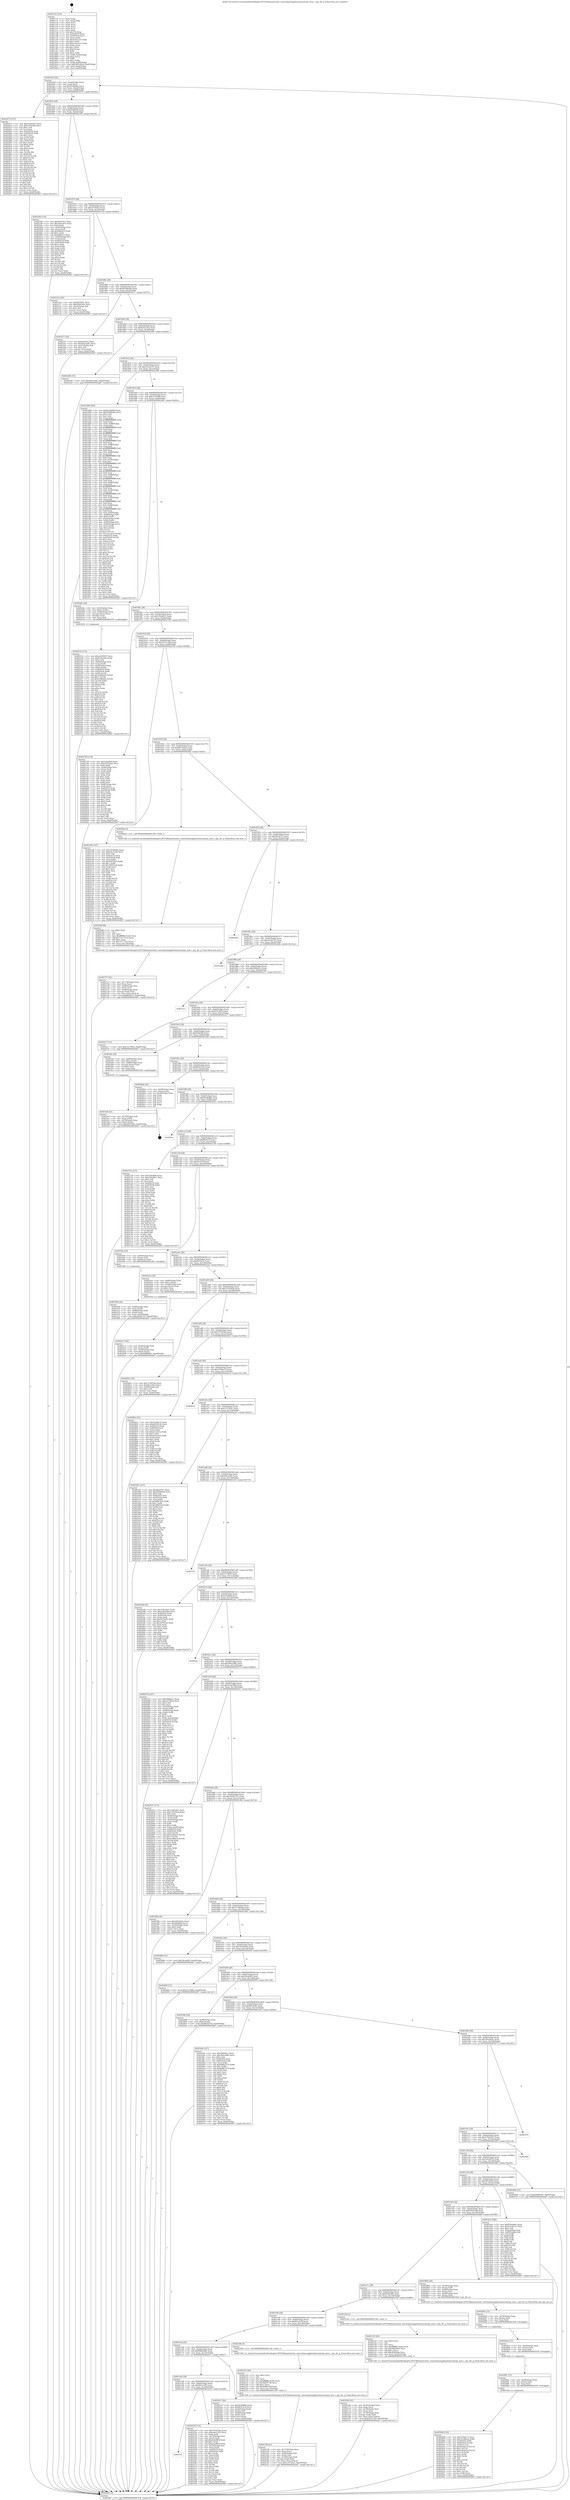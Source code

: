digraph "0x4017c0" {
  label = "0x4017c0 (/mnt/c/Users/mathe/Desktop/tcc/POCII/binaries/extr_reactosbaseapplicationscalcrpn_ieee.c_rpn_div_p_Final-ollvm.out::main(0))"
  labelloc = "t"
  node[shape=record]

  Entry [label="",width=0.3,height=0.3,shape=circle,fillcolor=black,style=filled]
  "0x401834" [label="{
     0x401834 [32]\l
     | [instrs]\l
     &nbsp;&nbsp;0x401834 \<+6\>: mov -0xa0(%rbp),%eax\l
     &nbsp;&nbsp;0x40183a \<+2\>: mov %eax,%ecx\l
     &nbsp;&nbsp;0x40183c \<+6\>: sub $0x922fb89e,%ecx\l
     &nbsp;&nbsp;0x401842 \<+6\>: mov %eax,-0xb4(%rbp)\l
     &nbsp;&nbsp;0x401848 \<+6\>: mov %ecx,-0xb8(%rbp)\l
     &nbsp;&nbsp;0x40184e \<+6\>: je 0000000000402475 \<main+0xcb5\>\l
  }"]
  "0x402475" [label="{
     0x402475 [137]\l
     | [instrs]\l
     &nbsp;&nbsp;0x402475 \<+5\>: mov $0xe3c83557,%eax\l
     &nbsp;&nbsp;0x40247a \<+5\>: mov $0xc279cf08,%ecx\l
     &nbsp;&nbsp;0x40247f \<+2\>: mov $0x1,%dl\l
     &nbsp;&nbsp;0x402481 \<+2\>: xor %esi,%esi\l
     &nbsp;&nbsp;0x402483 \<+7\>: mov 0x405070,%edi\l
     &nbsp;&nbsp;0x40248a \<+8\>: mov 0x405058,%r8d\l
     &nbsp;&nbsp;0x402492 \<+3\>: sub $0x1,%esi\l
     &nbsp;&nbsp;0x402495 \<+3\>: mov %edi,%r9d\l
     &nbsp;&nbsp;0x402498 \<+3\>: add %esi,%r9d\l
     &nbsp;&nbsp;0x40249b \<+4\>: imul %r9d,%edi\l
     &nbsp;&nbsp;0x40249f \<+3\>: and $0x1,%edi\l
     &nbsp;&nbsp;0x4024a2 \<+3\>: cmp $0x0,%edi\l
     &nbsp;&nbsp;0x4024a5 \<+4\>: sete %r10b\l
     &nbsp;&nbsp;0x4024a9 \<+4\>: cmp $0xa,%r8d\l
     &nbsp;&nbsp;0x4024ad \<+4\>: setl %r11b\l
     &nbsp;&nbsp;0x4024b1 \<+3\>: mov %r10b,%bl\l
     &nbsp;&nbsp;0x4024b4 \<+3\>: xor $0xff,%bl\l
     &nbsp;&nbsp;0x4024b7 \<+3\>: mov %r11b,%r14b\l
     &nbsp;&nbsp;0x4024ba \<+4\>: xor $0xff,%r14b\l
     &nbsp;&nbsp;0x4024be \<+3\>: xor $0x1,%dl\l
     &nbsp;&nbsp;0x4024c1 \<+3\>: mov %bl,%r15b\l
     &nbsp;&nbsp;0x4024c4 \<+4\>: and $0xff,%r15b\l
     &nbsp;&nbsp;0x4024c8 \<+3\>: and %dl,%r10b\l
     &nbsp;&nbsp;0x4024cb \<+3\>: mov %r14b,%r12b\l
     &nbsp;&nbsp;0x4024ce \<+4\>: and $0xff,%r12b\l
     &nbsp;&nbsp;0x4024d2 \<+3\>: and %dl,%r11b\l
     &nbsp;&nbsp;0x4024d5 \<+3\>: or %r10b,%r15b\l
     &nbsp;&nbsp;0x4024d8 \<+3\>: or %r11b,%r12b\l
     &nbsp;&nbsp;0x4024db \<+3\>: xor %r12b,%r15b\l
     &nbsp;&nbsp;0x4024de \<+3\>: or %r14b,%bl\l
     &nbsp;&nbsp;0x4024e1 \<+3\>: xor $0xff,%bl\l
     &nbsp;&nbsp;0x4024e4 \<+3\>: or $0x1,%dl\l
     &nbsp;&nbsp;0x4024e7 \<+2\>: and %dl,%bl\l
     &nbsp;&nbsp;0x4024e9 \<+3\>: or %bl,%r15b\l
     &nbsp;&nbsp;0x4024ec \<+4\>: test $0x1,%r15b\l
     &nbsp;&nbsp;0x4024f0 \<+3\>: cmovne %ecx,%eax\l
     &nbsp;&nbsp;0x4024f3 \<+6\>: mov %eax,-0xa0(%rbp)\l
     &nbsp;&nbsp;0x4024f9 \<+5\>: jmp 0000000000402b67 \<main+0x13a7\>\l
  }"]
  "0x401854" [label="{
     0x401854 [28]\l
     | [instrs]\l
     &nbsp;&nbsp;0x401854 \<+5\>: jmp 0000000000401859 \<main+0x99\>\l
     &nbsp;&nbsp;0x401859 \<+6\>: mov -0xb4(%rbp),%eax\l
     &nbsp;&nbsp;0x40185f \<+5\>: sub $0xa00d9d3d,%eax\l
     &nbsp;&nbsp;0x401864 \<+6\>: mov %eax,-0xbc(%rbp)\l
     &nbsp;&nbsp;0x40186a \<+6\>: je 00000000004023f4 \<main+0xc34\>\l
  }"]
  Exit [label="",width=0.3,height=0.3,shape=circle,fillcolor=black,style=filled,peripheries=2]
  "0x4023f4" [label="{
     0x4023f4 [114]\l
     | [instrs]\l
     &nbsp;&nbsp;0x4023f4 \<+5\>: mov $0xdfeaf7b7,%eax\l
     &nbsp;&nbsp;0x4023f9 \<+5\>: mov $0x5e4ca87b,%ecx\l
     &nbsp;&nbsp;0x4023fe \<+2\>: xor %edx,%edx\l
     &nbsp;&nbsp;0x402400 \<+4\>: mov -0x58(%rbp),%rsi\l
     &nbsp;&nbsp;0x402404 \<+2\>: mov (%rsi),%edi\l
     &nbsp;&nbsp;0x402406 \<+6\>: add $0x4fdb415,%edi\l
     &nbsp;&nbsp;0x40240c \<+3\>: add $0x1,%edi\l
     &nbsp;&nbsp;0x40240f \<+6\>: sub $0x4fdb415,%edi\l
     &nbsp;&nbsp;0x402415 \<+4\>: mov -0x58(%rbp),%rsi\l
     &nbsp;&nbsp;0x402419 \<+2\>: mov %edi,(%rsi)\l
     &nbsp;&nbsp;0x40241b \<+7\>: mov 0x405070,%edi\l
     &nbsp;&nbsp;0x402422 \<+8\>: mov 0x405058,%r8d\l
     &nbsp;&nbsp;0x40242a \<+3\>: sub $0x1,%edx\l
     &nbsp;&nbsp;0x40242d \<+3\>: mov %edi,%r9d\l
     &nbsp;&nbsp;0x402430 \<+3\>: add %edx,%r9d\l
     &nbsp;&nbsp;0x402433 \<+4\>: imul %r9d,%edi\l
     &nbsp;&nbsp;0x402437 \<+3\>: and $0x1,%edi\l
     &nbsp;&nbsp;0x40243a \<+3\>: cmp $0x0,%edi\l
     &nbsp;&nbsp;0x40243d \<+4\>: sete %r10b\l
     &nbsp;&nbsp;0x402441 \<+4\>: cmp $0xa,%r8d\l
     &nbsp;&nbsp;0x402445 \<+4\>: setl %r11b\l
     &nbsp;&nbsp;0x402449 \<+3\>: mov %r10b,%bl\l
     &nbsp;&nbsp;0x40244c \<+3\>: and %r11b,%bl\l
     &nbsp;&nbsp;0x40244f \<+3\>: xor %r11b,%r10b\l
     &nbsp;&nbsp;0x402452 \<+3\>: or %r10b,%bl\l
     &nbsp;&nbsp;0x402455 \<+3\>: test $0x1,%bl\l
     &nbsp;&nbsp;0x402458 \<+3\>: cmovne %ecx,%eax\l
     &nbsp;&nbsp;0x40245b \<+6\>: mov %eax,-0xa0(%rbp)\l
     &nbsp;&nbsp;0x402461 \<+5\>: jmp 0000000000402b67 \<main+0x13a7\>\l
  }"]
  "0x401870" [label="{
     0x401870 [28]\l
     | [instrs]\l
     &nbsp;&nbsp;0x401870 \<+5\>: jmp 0000000000401875 \<main+0xb5\>\l
     &nbsp;&nbsp;0x401875 \<+6\>: mov -0xb4(%rbp),%eax\l
     &nbsp;&nbsp;0x40187b \<+5\>: sub $0xa1f76bcb,%eax\l
     &nbsp;&nbsp;0x401880 \<+6\>: mov %eax,-0xc0(%rbp)\l
     &nbsp;&nbsp;0x401886 \<+6\>: je 0000000000402122 \<main+0x962\>\l
  }"]
  "0x402900" [label="{
     0x402900 [102]\l
     | [instrs]\l
     &nbsp;&nbsp;0x402900 \<+5\>: mov $0x15f54e73,%ecx\l
     &nbsp;&nbsp;0x402905 \<+6\>: mov $0x31c98ea4,%r8d\l
     &nbsp;&nbsp;0x40290b \<+8\>: mov 0x405070,%r9d\l
     &nbsp;&nbsp;0x402913 \<+8\>: mov 0x405058,%r10d\l
     &nbsp;&nbsp;0x40291b \<+3\>: mov %r9d,%r11d\l
     &nbsp;&nbsp;0x40291e \<+7\>: add $0x618afa1d,%r11d\l
     &nbsp;&nbsp;0x402925 \<+4\>: sub $0x1,%r11d\l
     &nbsp;&nbsp;0x402929 \<+7\>: sub $0x618afa1d,%r11d\l
     &nbsp;&nbsp;0x402930 \<+4\>: imul %r11d,%r9d\l
     &nbsp;&nbsp;0x402934 \<+4\>: and $0x1,%r9d\l
     &nbsp;&nbsp;0x402938 \<+4\>: cmp $0x0,%r9d\l
     &nbsp;&nbsp;0x40293c \<+3\>: sete %bl\l
     &nbsp;&nbsp;0x40293f \<+4\>: cmp $0xa,%r10d\l
     &nbsp;&nbsp;0x402943 \<+4\>: setl %r14b\l
     &nbsp;&nbsp;0x402947 \<+3\>: mov %bl,%r15b\l
     &nbsp;&nbsp;0x40294a \<+3\>: and %r14b,%r15b\l
     &nbsp;&nbsp;0x40294d \<+3\>: xor %r14b,%bl\l
     &nbsp;&nbsp;0x402950 \<+3\>: or %bl,%r15b\l
     &nbsp;&nbsp;0x402953 \<+4\>: test $0x1,%r15b\l
     &nbsp;&nbsp;0x402957 \<+4\>: cmovne %r8d,%ecx\l
     &nbsp;&nbsp;0x40295b \<+6\>: mov %ecx,-0xa0(%rbp)\l
     &nbsp;&nbsp;0x402961 \<+5\>: jmp 0000000000402b67 \<main+0x13a7\>\l
  }"]
  "0x402122" [label="{
     0x402122 [30]\l
     | [instrs]\l
     &nbsp;&nbsp;0x402122 \<+5\>: mov $0xf035651,%eax\l
     &nbsp;&nbsp;0x402127 \<+5\>: mov $0x654b3f0e,%ecx\l
     &nbsp;&nbsp;0x40212c \<+3\>: mov -0x2a(%rbp),%dl\l
     &nbsp;&nbsp;0x40212f \<+3\>: test $0x1,%dl\l
     &nbsp;&nbsp;0x402132 \<+3\>: cmovne %ecx,%eax\l
     &nbsp;&nbsp;0x402135 \<+6\>: mov %eax,-0xa0(%rbp)\l
     &nbsp;&nbsp;0x40213b \<+5\>: jmp 0000000000402b67 \<main+0x13a7\>\l
  }"]
  "0x40188c" [label="{
     0x40188c [28]\l
     | [instrs]\l
     &nbsp;&nbsp;0x40188c \<+5\>: jmp 0000000000401891 \<main+0xd1\>\l
     &nbsp;&nbsp;0x401891 \<+6\>: mov -0xb4(%rbp),%eax\l
     &nbsp;&nbsp;0x401897 \<+5\>: sub $0xb039be44,%eax\l
     &nbsp;&nbsp;0x40189c \<+6\>: mov %eax,-0xc4(%rbp)\l
     &nbsp;&nbsp;0x4018a2 \<+6\>: je 0000000000401f17 \<main+0x757\>\l
  }"]
  "0x4028f1" [label="{
     0x4028f1 [15]\l
     | [instrs]\l
     &nbsp;&nbsp;0x4028f1 \<+4\>: mov -0x48(%rbp),%rax\l
     &nbsp;&nbsp;0x4028f5 \<+3\>: mov (%rax),%rax\l
     &nbsp;&nbsp;0x4028f8 \<+3\>: mov %rax,%rdi\l
     &nbsp;&nbsp;0x4028fb \<+5\>: call 0000000000401030 \<free@plt\>\l
     | [calls]\l
     &nbsp;&nbsp;0x401030 \{1\} (unknown)\l
  }"]
  "0x401f17" [label="{
     0x401f17 [30]\l
     | [instrs]\l
     &nbsp;&nbsp;0x401f17 \<+5\>: mov $0xdccf33e,%eax\l
     &nbsp;&nbsp;0x401f1c \<+5\>: mov $0x2041aa81,%ecx\l
     &nbsp;&nbsp;0x401f21 \<+3\>: mov -0x31(%rbp),%dl\l
     &nbsp;&nbsp;0x401f24 \<+3\>: test $0x1,%dl\l
     &nbsp;&nbsp;0x401f27 \<+3\>: cmovne %ecx,%eax\l
     &nbsp;&nbsp;0x401f2a \<+6\>: mov %eax,-0xa0(%rbp)\l
     &nbsp;&nbsp;0x401f30 \<+5\>: jmp 0000000000402b67 \<main+0x13a7\>\l
  }"]
  "0x4018a8" [label="{
     0x4018a8 [28]\l
     | [instrs]\l
     &nbsp;&nbsp;0x4018a8 \<+5\>: jmp 00000000004018ad \<main+0xed\>\l
     &nbsp;&nbsp;0x4018ad \<+6\>: mov -0xb4(%rbp),%eax\l
     &nbsp;&nbsp;0x4018b3 \<+5\>: sub $0xbe42c252,%eax\l
     &nbsp;&nbsp;0x4018b8 \<+6\>: mov %eax,-0xc8(%rbp)\l
     &nbsp;&nbsp;0x4018be \<+6\>: je 000000000040229b \<main+0xadb\>\l
  }"]
  "0x4028e2" [label="{
     0x4028e2 [15]\l
     | [instrs]\l
     &nbsp;&nbsp;0x4028e2 \<+4\>: mov -0x60(%rbp),%rax\l
     &nbsp;&nbsp;0x4028e6 \<+3\>: mov (%rax),%rax\l
     &nbsp;&nbsp;0x4028e9 \<+3\>: mov %rax,%rdi\l
     &nbsp;&nbsp;0x4028ec \<+5\>: call 0000000000401030 \<free@plt\>\l
     | [calls]\l
     &nbsp;&nbsp;0x401030 \{1\} (unknown)\l
  }"]
  "0x40229b" [label="{
     0x40229b [15]\l
     | [instrs]\l
     &nbsp;&nbsp;0x40229b \<+10\>: movl $0x4fd7260c,-0xa0(%rbp)\l
     &nbsp;&nbsp;0x4022a5 \<+5\>: jmp 0000000000402b67 \<main+0x13a7\>\l
  }"]
  "0x4018c4" [label="{
     0x4018c4 [28]\l
     | [instrs]\l
     &nbsp;&nbsp;0x4018c4 \<+5\>: jmp 00000000004018c9 \<main+0x109\>\l
     &nbsp;&nbsp;0x4018c9 \<+6\>: mov -0xb4(%rbp),%eax\l
     &nbsp;&nbsp;0x4018cf \<+5\>: sub $0xc01ab151,%eax\l
     &nbsp;&nbsp;0x4018d4 \<+6\>: mov %eax,-0xcc(%rbp)\l
     &nbsp;&nbsp;0x4018da \<+6\>: je 0000000000401d98 \<main+0x5d8\>\l
  }"]
  "0x4028d3" [label="{
     0x4028d3 [15]\l
     | [instrs]\l
     &nbsp;&nbsp;0x4028d3 \<+4\>: mov -0x78(%rbp),%rax\l
     &nbsp;&nbsp;0x4028d7 \<+3\>: mov (%rax),%rax\l
     &nbsp;&nbsp;0x4028da \<+3\>: mov %rax,%rdi\l
     &nbsp;&nbsp;0x4028dd \<+5\>: call 0000000000401030 \<free@plt\>\l
     | [calls]\l
     &nbsp;&nbsp;0x401030 \{1\} (unknown)\l
  }"]
  "0x401d98" [label="{
     0x401d98 [383]\l
     | [instrs]\l
     &nbsp;&nbsp;0x401d98 \<+5\>: mov $0xfb3dddb0,%eax\l
     &nbsp;&nbsp;0x401d9d \<+5\>: mov $0xb039be44,%ecx\l
     &nbsp;&nbsp;0x401da2 \<+2\>: mov $0x1,%dl\l
     &nbsp;&nbsp;0x401da4 \<+2\>: xor %esi,%esi\l
     &nbsp;&nbsp;0x401da6 \<+3\>: mov %rsp,%rdi\l
     &nbsp;&nbsp;0x401da9 \<+4\>: add $0xfffffffffffffff0,%rdi\l
     &nbsp;&nbsp;0x401dad \<+3\>: mov %rdi,%rsp\l
     &nbsp;&nbsp;0x401db0 \<+7\>: mov %rdi,-0x98(%rbp)\l
     &nbsp;&nbsp;0x401db7 \<+3\>: mov %rsp,%rdi\l
     &nbsp;&nbsp;0x401dba \<+4\>: add $0xfffffffffffffff0,%rdi\l
     &nbsp;&nbsp;0x401dbe \<+3\>: mov %rdi,%rsp\l
     &nbsp;&nbsp;0x401dc1 \<+3\>: mov %rsp,%r8\l
     &nbsp;&nbsp;0x401dc4 \<+4\>: add $0xfffffffffffffff0,%r8\l
     &nbsp;&nbsp;0x401dc8 \<+3\>: mov %r8,%rsp\l
     &nbsp;&nbsp;0x401dcb \<+7\>: mov %r8,-0x90(%rbp)\l
     &nbsp;&nbsp;0x401dd2 \<+3\>: mov %rsp,%r8\l
     &nbsp;&nbsp;0x401dd5 \<+4\>: add $0xfffffffffffffff0,%r8\l
     &nbsp;&nbsp;0x401dd9 \<+3\>: mov %r8,%rsp\l
     &nbsp;&nbsp;0x401ddc \<+7\>: mov %r8,-0x88(%rbp)\l
     &nbsp;&nbsp;0x401de3 \<+3\>: mov %rsp,%r8\l
     &nbsp;&nbsp;0x401de6 \<+4\>: add $0xfffffffffffffff0,%r8\l
     &nbsp;&nbsp;0x401dea \<+3\>: mov %r8,%rsp\l
     &nbsp;&nbsp;0x401ded \<+4\>: mov %r8,-0x80(%rbp)\l
     &nbsp;&nbsp;0x401df1 \<+3\>: mov %rsp,%r8\l
     &nbsp;&nbsp;0x401df4 \<+4\>: add $0xfffffffffffffff0,%r8\l
     &nbsp;&nbsp;0x401df8 \<+3\>: mov %r8,%rsp\l
     &nbsp;&nbsp;0x401dfb \<+4\>: mov %r8,-0x78(%rbp)\l
     &nbsp;&nbsp;0x401dff \<+3\>: mov %rsp,%r8\l
     &nbsp;&nbsp;0x401e02 \<+4\>: add $0xfffffffffffffff0,%r8\l
     &nbsp;&nbsp;0x401e06 \<+3\>: mov %r8,%rsp\l
     &nbsp;&nbsp;0x401e09 \<+4\>: mov %r8,-0x70(%rbp)\l
     &nbsp;&nbsp;0x401e0d \<+3\>: mov %rsp,%r8\l
     &nbsp;&nbsp;0x401e10 \<+4\>: add $0xfffffffffffffff0,%r8\l
     &nbsp;&nbsp;0x401e14 \<+3\>: mov %r8,%rsp\l
     &nbsp;&nbsp;0x401e17 \<+4\>: mov %r8,-0x68(%rbp)\l
     &nbsp;&nbsp;0x401e1b \<+3\>: mov %rsp,%r8\l
     &nbsp;&nbsp;0x401e1e \<+4\>: add $0xfffffffffffffff0,%r8\l
     &nbsp;&nbsp;0x401e22 \<+3\>: mov %r8,%rsp\l
     &nbsp;&nbsp;0x401e25 \<+4\>: mov %r8,-0x60(%rbp)\l
     &nbsp;&nbsp;0x401e29 \<+3\>: mov %rsp,%r8\l
     &nbsp;&nbsp;0x401e2c \<+4\>: add $0xfffffffffffffff0,%r8\l
     &nbsp;&nbsp;0x401e30 \<+3\>: mov %r8,%rsp\l
     &nbsp;&nbsp;0x401e33 \<+4\>: mov %r8,-0x58(%rbp)\l
     &nbsp;&nbsp;0x401e37 \<+3\>: mov %rsp,%r8\l
     &nbsp;&nbsp;0x401e3a \<+4\>: add $0xfffffffffffffff0,%r8\l
     &nbsp;&nbsp;0x401e3e \<+3\>: mov %r8,%rsp\l
     &nbsp;&nbsp;0x401e41 \<+4\>: mov %r8,-0x50(%rbp)\l
     &nbsp;&nbsp;0x401e45 \<+3\>: mov %rsp,%r8\l
     &nbsp;&nbsp;0x401e48 \<+4\>: add $0xfffffffffffffff0,%r8\l
     &nbsp;&nbsp;0x401e4c \<+3\>: mov %r8,%rsp\l
     &nbsp;&nbsp;0x401e4f \<+4\>: mov %r8,-0x48(%rbp)\l
     &nbsp;&nbsp;0x401e53 \<+3\>: mov %rsp,%r8\l
     &nbsp;&nbsp;0x401e56 \<+4\>: add $0xfffffffffffffff0,%r8\l
     &nbsp;&nbsp;0x401e5a \<+3\>: mov %r8,%rsp\l
     &nbsp;&nbsp;0x401e5d \<+4\>: mov %r8,-0x40(%rbp)\l
     &nbsp;&nbsp;0x401e61 \<+7\>: mov -0x98(%rbp),%r8\l
     &nbsp;&nbsp;0x401e68 \<+7\>: movl $0x0,(%r8)\l
     &nbsp;&nbsp;0x401e6f \<+7\>: mov -0xa4(%rbp),%r9d\l
     &nbsp;&nbsp;0x401e76 \<+3\>: mov %r9d,(%rdi)\l
     &nbsp;&nbsp;0x401e79 \<+7\>: mov -0x90(%rbp),%r8\l
     &nbsp;&nbsp;0x401e80 \<+7\>: mov -0xb0(%rbp),%r10\l
     &nbsp;&nbsp;0x401e87 \<+3\>: mov %r10,(%r8)\l
     &nbsp;&nbsp;0x401e8a \<+3\>: cmpl $0x2,(%rdi)\l
     &nbsp;&nbsp;0x401e8d \<+4\>: setne %r11b\l
     &nbsp;&nbsp;0x401e91 \<+4\>: and $0x1,%r11b\l
     &nbsp;&nbsp;0x401e95 \<+4\>: mov %r11b,-0x31(%rbp)\l
     &nbsp;&nbsp;0x401e99 \<+7\>: mov 0x405070,%ebx\l
     &nbsp;&nbsp;0x401ea0 \<+8\>: mov 0x405058,%r14d\l
     &nbsp;&nbsp;0x401ea8 \<+3\>: sub $0x1,%esi\l
     &nbsp;&nbsp;0x401eab \<+3\>: mov %ebx,%r15d\l
     &nbsp;&nbsp;0x401eae \<+3\>: add %esi,%r15d\l
     &nbsp;&nbsp;0x401eb1 \<+4\>: imul %r15d,%ebx\l
     &nbsp;&nbsp;0x401eb5 \<+3\>: and $0x1,%ebx\l
     &nbsp;&nbsp;0x401eb8 \<+3\>: cmp $0x0,%ebx\l
     &nbsp;&nbsp;0x401ebb \<+4\>: sete %r11b\l
     &nbsp;&nbsp;0x401ebf \<+4\>: cmp $0xa,%r14d\l
     &nbsp;&nbsp;0x401ec3 \<+4\>: setl %r12b\l
     &nbsp;&nbsp;0x401ec7 \<+3\>: mov %r11b,%r13b\l
     &nbsp;&nbsp;0x401eca \<+4\>: xor $0xff,%r13b\l
     &nbsp;&nbsp;0x401ece \<+3\>: mov %r12b,%sil\l
     &nbsp;&nbsp;0x401ed1 \<+4\>: xor $0xff,%sil\l
     &nbsp;&nbsp;0x401ed5 \<+3\>: xor $0x0,%dl\l
     &nbsp;&nbsp;0x401ed8 \<+3\>: mov %r13b,%dil\l
     &nbsp;&nbsp;0x401edb \<+4\>: and $0x0,%dil\l
     &nbsp;&nbsp;0x401edf \<+3\>: and %dl,%r11b\l
     &nbsp;&nbsp;0x401ee2 \<+3\>: mov %sil,%r8b\l
     &nbsp;&nbsp;0x401ee5 \<+4\>: and $0x0,%r8b\l
     &nbsp;&nbsp;0x401ee9 \<+3\>: and %dl,%r12b\l
     &nbsp;&nbsp;0x401eec \<+3\>: or %r11b,%dil\l
     &nbsp;&nbsp;0x401eef \<+3\>: or %r12b,%r8b\l
     &nbsp;&nbsp;0x401ef2 \<+3\>: xor %r8b,%dil\l
     &nbsp;&nbsp;0x401ef5 \<+3\>: or %sil,%r13b\l
     &nbsp;&nbsp;0x401ef8 \<+4\>: xor $0xff,%r13b\l
     &nbsp;&nbsp;0x401efc \<+3\>: or $0x0,%dl\l
     &nbsp;&nbsp;0x401eff \<+3\>: and %dl,%r13b\l
     &nbsp;&nbsp;0x401f02 \<+3\>: or %r13b,%dil\l
     &nbsp;&nbsp;0x401f05 \<+4\>: test $0x1,%dil\l
     &nbsp;&nbsp;0x401f09 \<+3\>: cmovne %ecx,%eax\l
     &nbsp;&nbsp;0x401f0c \<+6\>: mov %eax,-0xa0(%rbp)\l
     &nbsp;&nbsp;0x401f12 \<+5\>: jmp 0000000000402b67 \<main+0x13a7\>\l
  }"]
  "0x4018e0" [label="{
     0x4018e0 [28]\l
     | [instrs]\l
     &nbsp;&nbsp;0x4018e0 \<+5\>: jmp 00000000004018e5 \<main+0x125\>\l
     &nbsp;&nbsp;0x4018e5 \<+6\>: mov -0xb4(%rbp),%eax\l
     &nbsp;&nbsp;0x4018eb \<+5\>: sub $0xc279cf08,%eax\l
     &nbsp;&nbsp;0x4018f0 \<+6\>: mov %eax,-0xd0(%rbp)\l
     &nbsp;&nbsp;0x4018f6 \<+6\>: je 00000000004024fe \<main+0xd3e\>\l
  }"]
  "0x402727" [label="{
     0x402727 [41]\l
     | [instrs]\l
     &nbsp;&nbsp;0x402727 \<+6\>: mov -0x174(%rbp),%ecx\l
     &nbsp;&nbsp;0x40272d \<+3\>: imul %eax,%ecx\l
     &nbsp;&nbsp;0x402730 \<+4\>: mov -0x48(%rbp),%rsi\l
     &nbsp;&nbsp;0x402734 \<+3\>: mov (%rsi),%rsi\l
     &nbsp;&nbsp;0x402737 \<+4\>: mov -0x40(%rbp),%rdi\l
     &nbsp;&nbsp;0x40273b \<+3\>: movslq (%rdi),%rdi\l
     &nbsp;&nbsp;0x40273e \<+3\>: mov %ecx,(%rsi,%rdi,4)\l
     &nbsp;&nbsp;0x402741 \<+10\>: movl $0xff95ef75,-0xa0(%rbp)\l
     &nbsp;&nbsp;0x40274b \<+5\>: jmp 0000000000402b67 \<main+0x13a7\>\l
  }"]
  "0x4024fe" [label="{
     0x4024fe [29]\l
     | [instrs]\l
     &nbsp;&nbsp;0x4024fe \<+4\>: mov -0x50(%rbp),%rax\l
     &nbsp;&nbsp;0x402502 \<+6\>: movl $0x1,(%rax)\l
     &nbsp;&nbsp;0x402508 \<+4\>: mov -0x50(%rbp),%rax\l
     &nbsp;&nbsp;0x40250c \<+3\>: movslq (%rax),%rax\l
     &nbsp;&nbsp;0x40250f \<+4\>: shl $0x2,%rax\l
     &nbsp;&nbsp;0x402513 \<+3\>: mov %rax,%rdi\l
     &nbsp;&nbsp;0x402516 \<+5\>: call 0000000000401050 \<malloc@plt\>\l
     | [calls]\l
     &nbsp;&nbsp;0x401050 \{1\} (unknown)\l
  }"]
  "0x4018fc" [label="{
     0x4018fc [28]\l
     | [instrs]\l
     &nbsp;&nbsp;0x4018fc \<+5\>: jmp 0000000000401901 \<main+0x141\>\l
     &nbsp;&nbsp;0x401901 \<+6\>: mov -0xb4(%rbp),%eax\l
     &nbsp;&nbsp;0x401907 \<+5\>: sub $0xc56e40c1,%eax\l
     &nbsp;&nbsp;0x40190c \<+6\>: mov %eax,-0xd4(%rbp)\l
     &nbsp;&nbsp;0x401912 \<+6\>: je 00000000004027d9 \<main+0x1019\>\l
  }"]
  "0x4026ff" [label="{
     0x4026ff [40]\l
     | [instrs]\l
     &nbsp;&nbsp;0x4026ff \<+5\>: mov $0x2,%ecx\l
     &nbsp;&nbsp;0x402704 \<+1\>: cltd\l
     &nbsp;&nbsp;0x402705 \<+2\>: idiv %ecx\l
     &nbsp;&nbsp;0x402707 \<+6\>: imul $0xfffffffe,%edx,%ecx\l
     &nbsp;&nbsp;0x40270d \<+6\>: add $0x7311751e,%ecx\l
     &nbsp;&nbsp;0x402713 \<+3\>: add $0x1,%ecx\l
     &nbsp;&nbsp;0x402716 \<+6\>: sub $0x7311751e,%ecx\l
     &nbsp;&nbsp;0x40271c \<+6\>: mov %ecx,-0x174(%rbp)\l
     &nbsp;&nbsp;0x402722 \<+5\>: call 0000000000401160 \<next_i\>\l
     | [calls]\l
     &nbsp;&nbsp;0x401160 \{1\} (/mnt/c/Users/mathe/Desktop/tcc/POCII/binaries/extr_reactosbaseapplicationscalcrpn_ieee.c_rpn_div_p_Final-ollvm.out::next_i)\l
  }"]
  "0x4027d9" [label="{
     0x4027d9 [118]\l
     | [instrs]\l
     &nbsp;&nbsp;0x4027d9 \<+5\>: mov $0x234af6fd,%eax\l
     &nbsp;&nbsp;0x4027de \<+5\>: mov $0x3263eda5,%ecx\l
     &nbsp;&nbsp;0x4027e3 \<+2\>: xor %edx,%edx\l
     &nbsp;&nbsp;0x4027e5 \<+4\>: mov -0x40(%rbp),%rsi\l
     &nbsp;&nbsp;0x4027e9 \<+2\>: mov (%rsi),%edi\l
     &nbsp;&nbsp;0x4027eb \<+3\>: mov %edx,%r8d\l
     &nbsp;&nbsp;0x4027ee \<+3\>: sub %edi,%r8d\l
     &nbsp;&nbsp;0x4027f1 \<+2\>: mov %edx,%edi\l
     &nbsp;&nbsp;0x4027f3 \<+3\>: sub $0x1,%edi\l
     &nbsp;&nbsp;0x4027f6 \<+3\>: add %edi,%r8d\l
     &nbsp;&nbsp;0x4027f9 \<+2\>: mov %edx,%edi\l
     &nbsp;&nbsp;0x4027fb \<+3\>: sub %r8d,%edi\l
     &nbsp;&nbsp;0x4027fe \<+4\>: mov -0x40(%rbp),%rsi\l
     &nbsp;&nbsp;0x402802 \<+2\>: mov %edi,(%rsi)\l
     &nbsp;&nbsp;0x402804 \<+7\>: mov 0x405070,%edi\l
     &nbsp;&nbsp;0x40280b \<+8\>: mov 0x405058,%r8d\l
     &nbsp;&nbsp;0x402813 \<+3\>: sub $0x1,%edx\l
     &nbsp;&nbsp;0x402816 \<+3\>: mov %edi,%r9d\l
     &nbsp;&nbsp;0x402819 \<+3\>: add %edx,%r9d\l
     &nbsp;&nbsp;0x40281c \<+4\>: imul %r9d,%edi\l
     &nbsp;&nbsp;0x402820 \<+3\>: and $0x1,%edi\l
     &nbsp;&nbsp;0x402823 \<+3\>: cmp $0x0,%edi\l
     &nbsp;&nbsp;0x402826 \<+4\>: sete %r10b\l
     &nbsp;&nbsp;0x40282a \<+4\>: cmp $0xa,%r8d\l
     &nbsp;&nbsp;0x40282e \<+4\>: setl %r11b\l
     &nbsp;&nbsp;0x402832 \<+3\>: mov %r10b,%bl\l
     &nbsp;&nbsp;0x402835 \<+3\>: and %r11b,%bl\l
     &nbsp;&nbsp;0x402838 \<+3\>: xor %r11b,%r10b\l
     &nbsp;&nbsp;0x40283b \<+3\>: or %r10b,%bl\l
     &nbsp;&nbsp;0x40283e \<+3\>: test $0x1,%bl\l
     &nbsp;&nbsp;0x402841 \<+3\>: cmovne %ecx,%eax\l
     &nbsp;&nbsp;0x402844 \<+6\>: mov %eax,-0xa0(%rbp)\l
     &nbsp;&nbsp;0x40284a \<+5\>: jmp 0000000000402b67 \<main+0x13a7\>\l
  }"]
  "0x401918" [label="{
     0x401918 [28]\l
     | [instrs]\l
     &nbsp;&nbsp;0x401918 \<+5\>: jmp 000000000040191d \<main+0x15d\>\l
     &nbsp;&nbsp;0x40191d \<+6\>: mov -0xb4(%rbp),%eax\l
     &nbsp;&nbsp;0x401923 \<+5\>: sub $0xc837c329,%eax\l
     &nbsp;&nbsp;0x401928 \<+6\>: mov %eax,-0xd8(%rbp)\l
     &nbsp;&nbsp;0x40192e \<+6\>: je 0000000000402196 \<main+0x9d6\>\l
  }"]
  "0x40251b" [label="{
     0x40251b [172]\l
     | [instrs]\l
     &nbsp;&nbsp;0x40251b \<+5\>: mov $0xe3c83557,%ecx\l
     &nbsp;&nbsp;0x402520 \<+5\>: mov $0xf5c6c482,%edx\l
     &nbsp;&nbsp;0x402525 \<+3\>: mov $0x1,%sil\l
     &nbsp;&nbsp;0x402528 \<+4\>: mov -0x48(%rbp),%rdi\l
     &nbsp;&nbsp;0x40252c \<+3\>: mov %rax,(%rdi)\l
     &nbsp;&nbsp;0x40252f \<+4\>: mov -0x40(%rbp),%rax\l
     &nbsp;&nbsp;0x402533 \<+6\>: movl $0x0,(%rax)\l
     &nbsp;&nbsp;0x402539 \<+8\>: mov 0x405070,%r8d\l
     &nbsp;&nbsp;0x402541 \<+8\>: mov 0x405058,%r9d\l
     &nbsp;&nbsp;0x402549 \<+3\>: mov %r8d,%r10d\l
     &nbsp;&nbsp;0x40254c \<+7\>: add $0x5e90bef4,%r10d\l
     &nbsp;&nbsp;0x402553 \<+4\>: sub $0x1,%r10d\l
     &nbsp;&nbsp;0x402557 \<+7\>: sub $0x5e90bef4,%r10d\l
     &nbsp;&nbsp;0x40255e \<+4\>: imul %r10d,%r8d\l
     &nbsp;&nbsp;0x402562 \<+4\>: and $0x1,%r8d\l
     &nbsp;&nbsp;0x402566 \<+4\>: cmp $0x0,%r8d\l
     &nbsp;&nbsp;0x40256a \<+4\>: sete %r11b\l
     &nbsp;&nbsp;0x40256e \<+4\>: cmp $0xa,%r9d\l
     &nbsp;&nbsp;0x402572 \<+3\>: setl %bl\l
     &nbsp;&nbsp;0x402575 \<+3\>: mov %r11b,%r14b\l
     &nbsp;&nbsp;0x402578 \<+4\>: xor $0xff,%r14b\l
     &nbsp;&nbsp;0x40257c \<+3\>: mov %bl,%r15b\l
     &nbsp;&nbsp;0x40257f \<+4\>: xor $0xff,%r15b\l
     &nbsp;&nbsp;0x402583 \<+4\>: xor $0x1,%sil\l
     &nbsp;&nbsp;0x402587 \<+3\>: mov %r14b,%r12b\l
     &nbsp;&nbsp;0x40258a \<+4\>: and $0xff,%r12b\l
     &nbsp;&nbsp;0x40258e \<+3\>: and %sil,%r11b\l
     &nbsp;&nbsp;0x402591 \<+3\>: mov %r15b,%r13b\l
     &nbsp;&nbsp;0x402594 \<+4\>: and $0xff,%r13b\l
     &nbsp;&nbsp;0x402598 \<+3\>: and %sil,%bl\l
     &nbsp;&nbsp;0x40259b \<+3\>: or %r11b,%r12b\l
     &nbsp;&nbsp;0x40259e \<+3\>: or %bl,%r13b\l
     &nbsp;&nbsp;0x4025a1 \<+3\>: xor %r13b,%r12b\l
     &nbsp;&nbsp;0x4025a4 \<+3\>: or %r15b,%r14b\l
     &nbsp;&nbsp;0x4025a7 \<+4\>: xor $0xff,%r14b\l
     &nbsp;&nbsp;0x4025ab \<+4\>: or $0x1,%sil\l
     &nbsp;&nbsp;0x4025af \<+3\>: and %sil,%r14b\l
     &nbsp;&nbsp;0x4025b2 \<+3\>: or %r14b,%r12b\l
     &nbsp;&nbsp;0x4025b5 \<+4\>: test $0x1,%r12b\l
     &nbsp;&nbsp;0x4025b9 \<+3\>: cmovne %edx,%ecx\l
     &nbsp;&nbsp;0x4025bc \<+6\>: mov %ecx,-0xa0(%rbp)\l
     &nbsp;&nbsp;0x4025c2 \<+5\>: jmp 0000000000402b67 \<main+0x13a7\>\l
  }"]
  "0x402196" [label="{
     0x402196 [147]\l
     | [instrs]\l
     &nbsp;&nbsp;0x402196 \<+5\>: mov $0x7674934e,%eax\l
     &nbsp;&nbsp;0x40219b \<+5\>: mov $0x6fec7e85,%ecx\l
     &nbsp;&nbsp;0x4021a0 \<+2\>: mov $0x1,%dl\l
     &nbsp;&nbsp;0x4021a2 \<+7\>: mov 0x405070,%esi\l
     &nbsp;&nbsp;0x4021a9 \<+7\>: mov 0x405058,%edi\l
     &nbsp;&nbsp;0x4021b0 \<+3\>: mov %esi,%r8d\l
     &nbsp;&nbsp;0x4021b3 \<+7\>: sub $0x78f762c8,%r8d\l
     &nbsp;&nbsp;0x4021ba \<+4\>: sub $0x1,%r8d\l
     &nbsp;&nbsp;0x4021be \<+7\>: add $0x78f762c8,%r8d\l
     &nbsp;&nbsp;0x4021c5 \<+4\>: imul %r8d,%esi\l
     &nbsp;&nbsp;0x4021c9 \<+3\>: and $0x1,%esi\l
     &nbsp;&nbsp;0x4021cc \<+3\>: cmp $0x0,%esi\l
     &nbsp;&nbsp;0x4021cf \<+4\>: sete %r9b\l
     &nbsp;&nbsp;0x4021d3 \<+3\>: cmp $0xa,%edi\l
     &nbsp;&nbsp;0x4021d6 \<+4\>: setl %r10b\l
     &nbsp;&nbsp;0x4021da \<+3\>: mov %r9b,%r11b\l
     &nbsp;&nbsp;0x4021dd \<+4\>: xor $0xff,%r11b\l
     &nbsp;&nbsp;0x4021e1 \<+3\>: mov %r10b,%bl\l
     &nbsp;&nbsp;0x4021e4 \<+3\>: xor $0xff,%bl\l
     &nbsp;&nbsp;0x4021e7 \<+3\>: xor $0x1,%dl\l
     &nbsp;&nbsp;0x4021ea \<+3\>: mov %r11b,%r14b\l
     &nbsp;&nbsp;0x4021ed \<+4\>: and $0xff,%r14b\l
     &nbsp;&nbsp;0x4021f1 \<+3\>: and %dl,%r9b\l
     &nbsp;&nbsp;0x4021f4 \<+3\>: mov %bl,%r15b\l
     &nbsp;&nbsp;0x4021f7 \<+4\>: and $0xff,%r15b\l
     &nbsp;&nbsp;0x4021fb \<+3\>: and %dl,%r10b\l
     &nbsp;&nbsp;0x4021fe \<+3\>: or %r9b,%r14b\l
     &nbsp;&nbsp;0x402201 \<+3\>: or %r10b,%r15b\l
     &nbsp;&nbsp;0x402204 \<+3\>: xor %r15b,%r14b\l
     &nbsp;&nbsp;0x402207 \<+3\>: or %bl,%r11b\l
     &nbsp;&nbsp;0x40220a \<+4\>: xor $0xff,%r11b\l
     &nbsp;&nbsp;0x40220e \<+3\>: or $0x1,%dl\l
     &nbsp;&nbsp;0x402211 \<+3\>: and %dl,%r11b\l
     &nbsp;&nbsp;0x402214 \<+3\>: or %r11b,%r14b\l
     &nbsp;&nbsp;0x402217 \<+4\>: test $0x1,%r14b\l
     &nbsp;&nbsp;0x40221b \<+3\>: cmovne %ecx,%eax\l
     &nbsp;&nbsp;0x40221e \<+6\>: mov %eax,-0xa0(%rbp)\l
     &nbsp;&nbsp;0x402224 \<+5\>: jmp 0000000000402b67 \<main+0x13a7\>\l
  }"]
  "0x401934" [label="{
     0x401934 [28]\l
     | [instrs]\l
     &nbsp;&nbsp;0x401934 \<+5\>: jmp 0000000000401939 \<main+0x179\>\l
     &nbsp;&nbsp;0x401939 \<+6\>: mov -0xb4(%rbp),%eax\l
     &nbsp;&nbsp;0x40193f \<+5\>: sub $0xd0c330a5,%eax\l
     &nbsp;&nbsp;0x401944 \<+6\>: mov %eax,-0xdc(%rbp)\l
     &nbsp;&nbsp;0x40194a \<+6\>: je 00000000004026fa \<main+0xf3a\>\l
  }"]
  "0x402338" [label="{
     0x402338 [41]\l
     | [instrs]\l
     &nbsp;&nbsp;0x402338 \<+6\>: mov -0x170(%rbp),%ecx\l
     &nbsp;&nbsp;0x40233e \<+3\>: imul %eax,%ecx\l
     &nbsp;&nbsp;0x402341 \<+4\>: mov -0x60(%rbp),%rsi\l
     &nbsp;&nbsp;0x402345 \<+3\>: mov (%rsi),%rsi\l
     &nbsp;&nbsp;0x402348 \<+4\>: mov -0x58(%rbp),%rdi\l
     &nbsp;&nbsp;0x40234c \<+3\>: movslq (%rdi),%rdi\l
     &nbsp;&nbsp;0x40234f \<+3\>: mov %ecx,(%rsi,%rdi,4)\l
     &nbsp;&nbsp;0x402352 \<+10\>: movl $0x1c5756a1,-0xa0(%rbp)\l
     &nbsp;&nbsp;0x40235c \<+5\>: jmp 0000000000402b67 \<main+0x13a7\>\l
  }"]
  "0x4026fa" [label="{
     0x4026fa [5]\l
     | [instrs]\l
     &nbsp;&nbsp;0x4026fa \<+5\>: call 0000000000401160 \<next_i\>\l
     | [calls]\l
     &nbsp;&nbsp;0x401160 \{1\} (/mnt/c/Users/mathe/Desktop/tcc/POCII/binaries/extr_reactosbaseapplicationscalcrpn_ieee.c_rpn_div_p_Final-ollvm.out::next_i)\l
  }"]
  "0x401950" [label="{
     0x401950 [28]\l
     | [instrs]\l
     &nbsp;&nbsp;0x401950 \<+5\>: jmp 0000000000401955 \<main+0x195\>\l
     &nbsp;&nbsp;0x401955 \<+6\>: mov -0xb4(%rbp),%eax\l
     &nbsp;&nbsp;0x40195b \<+5\>: sub $0xdfeaf7b7,%eax\l
     &nbsp;&nbsp;0x401960 \<+6\>: mov %eax,-0xe0(%rbp)\l
     &nbsp;&nbsp;0x401966 \<+6\>: je 0000000000402a60 \<main+0x12a0\>\l
  }"]
  "0x402310" [label="{
     0x402310 [40]\l
     | [instrs]\l
     &nbsp;&nbsp;0x402310 \<+5\>: mov $0x2,%ecx\l
     &nbsp;&nbsp;0x402315 \<+1\>: cltd\l
     &nbsp;&nbsp;0x402316 \<+2\>: idiv %ecx\l
     &nbsp;&nbsp;0x402318 \<+6\>: imul $0xfffffffe,%edx,%ecx\l
     &nbsp;&nbsp;0x40231e \<+6\>: sub $0x9bf83738,%ecx\l
     &nbsp;&nbsp;0x402324 \<+3\>: add $0x1,%ecx\l
     &nbsp;&nbsp;0x402327 \<+6\>: add $0x9bf83738,%ecx\l
     &nbsp;&nbsp;0x40232d \<+6\>: mov %ecx,-0x170(%rbp)\l
     &nbsp;&nbsp;0x402333 \<+5\>: call 0000000000401160 \<next_i\>\l
     | [calls]\l
     &nbsp;&nbsp;0x401160 \{1\} (/mnt/c/Users/mathe/Desktop/tcc/POCII/binaries/extr_reactosbaseapplicationscalcrpn_ieee.c_rpn_div_p_Final-ollvm.out::next_i)\l
  }"]
  "0x402a60" [label="{
     0x402a60\l
  }", style=dashed]
  "0x40196c" [label="{
     0x40196c [28]\l
     | [instrs]\l
     &nbsp;&nbsp;0x40196c \<+5\>: jmp 0000000000401971 \<main+0x1b1\>\l
     &nbsp;&nbsp;0x401971 \<+6\>: mov -0xb4(%rbp),%eax\l
     &nbsp;&nbsp;0x401977 \<+5\>: sub $0xe3c83557,%eax\l
     &nbsp;&nbsp;0x40197c \<+6\>: mov %eax,-0xe4(%rbp)\l
     &nbsp;&nbsp;0x401982 \<+6\>: je 0000000000402a8a \<main+0x12ca\>\l
  }"]
  "0x4022c7" [label="{
     0x4022c7 [32]\l
     | [instrs]\l
     &nbsp;&nbsp;0x4022c7 \<+4\>: mov -0x60(%rbp),%rdi\l
     &nbsp;&nbsp;0x4022cb \<+3\>: mov %rax,(%rdi)\l
     &nbsp;&nbsp;0x4022ce \<+4\>: mov -0x58(%rbp),%rax\l
     &nbsp;&nbsp;0x4022d2 \<+6\>: movl $0x0,(%rax)\l
     &nbsp;&nbsp;0x4022d8 \<+10\>: movl $0x6986040c,-0xa0(%rbp)\l
     &nbsp;&nbsp;0x4022e2 \<+5\>: jmp 0000000000402b67 \<main+0x13a7\>\l
  }"]
  "0x402a8a" [label="{
     0x402a8a\l
  }", style=dashed]
  "0x401988" [label="{
     0x401988 [28]\l
     | [instrs]\l
     &nbsp;&nbsp;0x401988 \<+5\>: jmp 000000000040198d \<main+0x1cd\>\l
     &nbsp;&nbsp;0x40198d \<+6\>: mov -0xb4(%rbp),%eax\l
     &nbsp;&nbsp;0x401993 \<+5\>: sub $0xf366b61c,%eax\l
     &nbsp;&nbsp;0x401998 \<+6\>: mov %eax,-0xe8(%rbp)\l
     &nbsp;&nbsp;0x40199e \<+6\>: je 0000000000402a11 \<main+0x1251\>\l
  }"]
  "0x401cec" [label="{
     0x401cec\l
  }", style=dashed]
  "0x402a11" [label="{
     0x402a11\l
  }", style=dashed]
  "0x4019a4" [label="{
     0x4019a4 [28]\l
     | [instrs]\l
     &nbsp;&nbsp;0x4019a4 \<+5\>: jmp 00000000004019a9 \<main+0x1e9\>\l
     &nbsp;&nbsp;0x4019a9 \<+6\>: mov -0xb4(%rbp),%eax\l
     &nbsp;&nbsp;0x4019af \<+5\>: sub $0xf5c6c482,%eax\l
     &nbsp;&nbsp;0x4019b4 \<+6\>: mov %eax,-0xec(%rbp)\l
     &nbsp;&nbsp;0x4019ba \<+6\>: je 00000000004025c7 \<main+0xe07\>\l
  }"]
  "0x402229" [label="{
     0x402229 [114]\l
     | [instrs]\l
     &nbsp;&nbsp;0x402229 \<+5\>: mov $0x7674934e,%eax\l
     &nbsp;&nbsp;0x40222e \<+5\>: mov $0xbe42c252,%ecx\l
     &nbsp;&nbsp;0x402233 \<+2\>: xor %edx,%edx\l
     &nbsp;&nbsp;0x402235 \<+4\>: mov -0x70(%rbp),%rsi\l
     &nbsp;&nbsp;0x402239 \<+2\>: mov (%rsi),%edi\l
     &nbsp;&nbsp;0x40223b \<+6\>: add $0xde4e895f,%edi\l
     &nbsp;&nbsp;0x402241 \<+3\>: add $0x1,%edi\l
     &nbsp;&nbsp;0x402244 \<+6\>: sub $0xde4e895f,%edi\l
     &nbsp;&nbsp;0x40224a \<+4\>: mov -0x70(%rbp),%rsi\l
     &nbsp;&nbsp;0x40224e \<+2\>: mov %edi,(%rsi)\l
     &nbsp;&nbsp;0x402250 \<+7\>: mov 0x405070,%edi\l
     &nbsp;&nbsp;0x402257 \<+8\>: mov 0x405058,%r8d\l
     &nbsp;&nbsp;0x40225f \<+3\>: sub $0x1,%edx\l
     &nbsp;&nbsp;0x402262 \<+3\>: mov %edi,%r9d\l
     &nbsp;&nbsp;0x402265 \<+3\>: add %edx,%r9d\l
     &nbsp;&nbsp;0x402268 \<+4\>: imul %r9d,%edi\l
     &nbsp;&nbsp;0x40226c \<+3\>: and $0x1,%edi\l
     &nbsp;&nbsp;0x40226f \<+3\>: cmp $0x0,%edi\l
     &nbsp;&nbsp;0x402272 \<+4\>: sete %r10b\l
     &nbsp;&nbsp;0x402276 \<+4\>: cmp $0xa,%r8d\l
     &nbsp;&nbsp;0x40227a \<+4\>: setl %r11b\l
     &nbsp;&nbsp;0x40227e \<+3\>: mov %r10b,%bl\l
     &nbsp;&nbsp;0x402281 \<+3\>: and %r11b,%bl\l
     &nbsp;&nbsp;0x402284 \<+3\>: xor %r11b,%r10b\l
     &nbsp;&nbsp;0x402287 \<+3\>: or %r10b,%bl\l
     &nbsp;&nbsp;0x40228a \<+3\>: test $0x1,%bl\l
     &nbsp;&nbsp;0x40228d \<+3\>: cmovne %ecx,%eax\l
     &nbsp;&nbsp;0x402290 \<+6\>: mov %eax,-0xa0(%rbp)\l
     &nbsp;&nbsp;0x402296 \<+5\>: jmp 0000000000402b67 \<main+0x13a7\>\l
  }"]
  "0x4025c7" [label="{
     0x4025c7 [15]\l
     | [instrs]\l
     &nbsp;&nbsp;0x4025c7 \<+10\>: movl $0x21e78f02,-0xa0(%rbp)\l
     &nbsp;&nbsp;0x4025d1 \<+5\>: jmp 0000000000402b67 \<main+0x13a7\>\l
  }"]
  "0x4019c0" [label="{
     0x4019c0 [28]\l
     | [instrs]\l
     &nbsp;&nbsp;0x4019c0 \<+5\>: jmp 00000000004019c5 \<main+0x205\>\l
     &nbsp;&nbsp;0x4019c5 \<+6\>: mov -0xb4(%rbp),%eax\l
     &nbsp;&nbsp;0x4019cb \<+5\>: sub $0xf5fde6f2,%eax\l
     &nbsp;&nbsp;0x4019d0 \<+6\>: mov %eax,-0xf0(%rbp)\l
     &nbsp;&nbsp;0x4019d6 \<+6\>: je 0000000000401fab \<main+0x7eb\>\l
  }"]
  "0x401cd0" [label="{
     0x401cd0 [28]\l
     | [instrs]\l
     &nbsp;&nbsp;0x401cd0 \<+5\>: jmp 0000000000401cd5 \<main+0x515\>\l
     &nbsp;&nbsp;0x401cd5 \<+6\>: mov -0xb4(%rbp),%eax\l
     &nbsp;&nbsp;0x401cdb \<+5\>: sub $0x6fec7e85,%eax\l
     &nbsp;&nbsp;0x401ce0 \<+6\>: mov %eax,-0x160(%rbp)\l
     &nbsp;&nbsp;0x401ce6 \<+6\>: je 0000000000402229 \<main+0xa69\>\l
  }"]
  "0x401fab" [label="{
     0x401fab [29]\l
     | [instrs]\l
     &nbsp;&nbsp;0x401fab \<+4\>: mov -0x80(%rbp),%rax\l
     &nbsp;&nbsp;0x401faf \<+6\>: movl $0x1,(%rax)\l
     &nbsp;&nbsp;0x401fb5 \<+4\>: mov -0x80(%rbp),%rax\l
     &nbsp;&nbsp;0x401fb9 \<+3\>: movslq (%rax),%rax\l
     &nbsp;&nbsp;0x401fbc \<+4\>: shl $0x2,%rax\l
     &nbsp;&nbsp;0x401fc0 \<+3\>: mov %rax,%rdi\l
     &nbsp;&nbsp;0x401fc3 \<+5\>: call 0000000000401050 \<malloc@plt\>\l
     | [calls]\l
     &nbsp;&nbsp;0x401050 \{1\} (unknown)\l
  }"]
  "0x4019dc" [label="{
     0x4019dc [28]\l
     | [instrs]\l
     &nbsp;&nbsp;0x4019dc \<+5\>: jmp 00000000004019e1 \<main+0x221\>\l
     &nbsp;&nbsp;0x4019e1 \<+6\>: mov -0xb4(%rbp),%eax\l
     &nbsp;&nbsp;0x4019e7 \<+5\>: sub $0xf6b5b75b,%eax\l
     &nbsp;&nbsp;0x4019ec \<+6\>: mov %eax,-0xf4(%rbp)\l
     &nbsp;&nbsp;0x4019f2 \<+6\>: je 00000000004029b4 \<main+0x11f4\>\l
  }"]
  "0x4022e7" [label="{
     0x4022e7 [36]\l
     | [instrs]\l
     &nbsp;&nbsp;0x4022e7 \<+5\>: mov $0x922fb89e,%eax\l
     &nbsp;&nbsp;0x4022ec \<+5\>: mov $0x663c3c5f,%ecx\l
     &nbsp;&nbsp;0x4022f1 \<+4\>: mov -0x58(%rbp),%rdx\l
     &nbsp;&nbsp;0x4022f5 \<+2\>: mov (%rdx),%esi\l
     &nbsp;&nbsp;0x4022f7 \<+4\>: mov -0x68(%rbp),%rdx\l
     &nbsp;&nbsp;0x4022fb \<+2\>: cmp (%rdx),%esi\l
     &nbsp;&nbsp;0x4022fd \<+3\>: cmovl %ecx,%eax\l
     &nbsp;&nbsp;0x402300 \<+6\>: mov %eax,-0xa0(%rbp)\l
     &nbsp;&nbsp;0x402306 \<+5\>: jmp 0000000000402b67 \<main+0x13a7\>\l
  }"]
  "0x4029b4" [label="{
     0x4029b4 [24]\l
     | [instrs]\l
     &nbsp;&nbsp;0x4029b4 \<+7\>: mov -0x98(%rbp),%rax\l
     &nbsp;&nbsp;0x4029bb \<+2\>: mov (%rax),%eax\l
     &nbsp;&nbsp;0x4029bd \<+4\>: lea -0x28(%rbp),%rsp\l
     &nbsp;&nbsp;0x4029c1 \<+1\>: pop %rbx\l
     &nbsp;&nbsp;0x4029c2 \<+2\>: pop %r12\l
     &nbsp;&nbsp;0x4029c4 \<+2\>: pop %r13\l
     &nbsp;&nbsp;0x4029c6 \<+2\>: pop %r14\l
     &nbsp;&nbsp;0x4029c8 \<+2\>: pop %r15\l
     &nbsp;&nbsp;0x4029ca \<+1\>: pop %rbp\l
     &nbsp;&nbsp;0x4029cb \<+1\>: ret\l
  }"]
  "0x4019f8" [label="{
     0x4019f8 [28]\l
     | [instrs]\l
     &nbsp;&nbsp;0x4019f8 \<+5\>: jmp 00000000004019fd \<main+0x23d\>\l
     &nbsp;&nbsp;0x4019fd \<+6\>: mov -0xb4(%rbp),%eax\l
     &nbsp;&nbsp;0x401a03 \<+5\>: sub $0xfb3dddb0,%eax\l
     &nbsp;&nbsp;0x401a08 \<+6\>: mov %eax,-0xf8(%rbp)\l
     &nbsp;&nbsp;0x401a0e \<+6\>: je 00000000004029cc \<main+0x120c\>\l
  }"]
  "0x401cb4" [label="{
     0x401cb4 [28]\l
     | [instrs]\l
     &nbsp;&nbsp;0x401cb4 \<+5\>: jmp 0000000000401cb9 \<main+0x4f9\>\l
     &nbsp;&nbsp;0x401cb9 \<+6\>: mov -0xb4(%rbp),%eax\l
     &nbsp;&nbsp;0x401cbf \<+5\>: sub $0x6986040c,%eax\l
     &nbsp;&nbsp;0x401cc4 \<+6\>: mov %eax,-0x15c(%rbp)\l
     &nbsp;&nbsp;0x401cca \<+6\>: je 00000000004022e7 \<main+0xb27\>\l
  }"]
  "0x4029cc" [label="{
     0x4029cc\l
  }", style=dashed]
  "0x401a14" [label="{
     0x401a14 [28]\l
     | [instrs]\l
     &nbsp;&nbsp;0x401a14 \<+5\>: jmp 0000000000401a19 \<main+0x259\>\l
     &nbsp;&nbsp;0x401a19 \<+6\>: mov -0xb4(%rbp),%eax\l
     &nbsp;&nbsp;0x401a1f \<+5\>: sub $0xff95ef75,%eax\l
     &nbsp;&nbsp;0x401a24 \<+6\>: mov %eax,-0xfc(%rbp)\l
     &nbsp;&nbsp;0x401a2a \<+6\>: je 0000000000402750 \<main+0xf90\>\l
  }"]
  "0x40230b" [label="{
     0x40230b [5]\l
     | [instrs]\l
     &nbsp;&nbsp;0x40230b \<+5\>: call 0000000000401160 \<next_i\>\l
     | [calls]\l
     &nbsp;&nbsp;0x401160 \{1\} (/mnt/c/Users/mathe/Desktop/tcc/POCII/binaries/extr_reactosbaseapplicationscalcrpn_ieee.c_rpn_div_p_Final-ollvm.out::next_i)\l
  }"]
  "0x402750" [label="{
     0x402750 [137]\l
     | [instrs]\l
     &nbsp;&nbsp;0x402750 \<+5\>: mov $0x234af6fd,%eax\l
     &nbsp;&nbsp;0x402755 \<+5\>: mov $0xc56e40c1,%ecx\l
     &nbsp;&nbsp;0x40275a \<+2\>: mov $0x1,%dl\l
     &nbsp;&nbsp;0x40275c \<+2\>: xor %esi,%esi\l
     &nbsp;&nbsp;0x40275e \<+7\>: mov 0x405070,%edi\l
     &nbsp;&nbsp;0x402765 \<+8\>: mov 0x405058,%r8d\l
     &nbsp;&nbsp;0x40276d \<+3\>: sub $0x1,%esi\l
     &nbsp;&nbsp;0x402770 \<+3\>: mov %edi,%r9d\l
     &nbsp;&nbsp;0x402773 \<+3\>: add %esi,%r9d\l
     &nbsp;&nbsp;0x402776 \<+4\>: imul %r9d,%edi\l
     &nbsp;&nbsp;0x40277a \<+3\>: and $0x1,%edi\l
     &nbsp;&nbsp;0x40277d \<+3\>: cmp $0x0,%edi\l
     &nbsp;&nbsp;0x402780 \<+4\>: sete %r10b\l
     &nbsp;&nbsp;0x402784 \<+4\>: cmp $0xa,%r8d\l
     &nbsp;&nbsp;0x402788 \<+4\>: setl %r11b\l
     &nbsp;&nbsp;0x40278c \<+3\>: mov %r10b,%bl\l
     &nbsp;&nbsp;0x40278f \<+3\>: xor $0xff,%bl\l
     &nbsp;&nbsp;0x402792 \<+3\>: mov %r11b,%r14b\l
     &nbsp;&nbsp;0x402795 \<+4\>: xor $0xff,%r14b\l
     &nbsp;&nbsp;0x402799 \<+3\>: xor $0x1,%dl\l
     &nbsp;&nbsp;0x40279c \<+3\>: mov %bl,%r15b\l
     &nbsp;&nbsp;0x40279f \<+4\>: and $0xff,%r15b\l
     &nbsp;&nbsp;0x4027a3 \<+3\>: and %dl,%r10b\l
     &nbsp;&nbsp;0x4027a6 \<+3\>: mov %r14b,%r12b\l
     &nbsp;&nbsp;0x4027a9 \<+4\>: and $0xff,%r12b\l
     &nbsp;&nbsp;0x4027ad \<+3\>: and %dl,%r11b\l
     &nbsp;&nbsp;0x4027b0 \<+3\>: or %r10b,%r15b\l
     &nbsp;&nbsp;0x4027b3 \<+3\>: or %r11b,%r12b\l
     &nbsp;&nbsp;0x4027b6 \<+3\>: xor %r12b,%r15b\l
     &nbsp;&nbsp;0x4027b9 \<+3\>: or %r14b,%bl\l
     &nbsp;&nbsp;0x4027bc \<+3\>: xor $0xff,%bl\l
     &nbsp;&nbsp;0x4027bf \<+3\>: or $0x1,%dl\l
     &nbsp;&nbsp;0x4027c2 \<+2\>: and %dl,%bl\l
     &nbsp;&nbsp;0x4027c4 \<+3\>: or %bl,%r15b\l
     &nbsp;&nbsp;0x4027c7 \<+4\>: test $0x1,%r15b\l
     &nbsp;&nbsp;0x4027cb \<+3\>: cmovne %ecx,%eax\l
     &nbsp;&nbsp;0x4027ce \<+6\>: mov %eax,-0xa0(%rbp)\l
     &nbsp;&nbsp;0x4027d4 \<+5\>: jmp 0000000000402b67 \<main+0x13a7\>\l
  }"]
  "0x401a30" [label="{
     0x401a30 [28]\l
     | [instrs]\l
     &nbsp;&nbsp;0x401a30 \<+5\>: jmp 0000000000401a35 \<main+0x275\>\l
     &nbsp;&nbsp;0x401a35 \<+6\>: mov -0xb4(%rbp),%eax\l
     &nbsp;&nbsp;0x401a3b \<+5\>: sub $0xdccf33e,%eax\l
     &nbsp;&nbsp;0x401a40 \<+6\>: mov %eax,-0x100(%rbp)\l
     &nbsp;&nbsp;0x401a46 \<+6\>: je 0000000000401f56 \<main+0x796\>\l
  }"]
  "0x40216d" [label="{
     0x40216d [41]\l
     | [instrs]\l
     &nbsp;&nbsp;0x40216d \<+6\>: mov -0x16c(%rbp),%ecx\l
     &nbsp;&nbsp;0x402173 \<+3\>: imul %eax,%ecx\l
     &nbsp;&nbsp;0x402176 \<+4\>: mov -0x78(%rbp),%rsi\l
     &nbsp;&nbsp;0x40217a \<+3\>: mov (%rsi),%rsi\l
     &nbsp;&nbsp;0x40217d \<+4\>: mov -0x70(%rbp),%rdi\l
     &nbsp;&nbsp;0x402181 \<+3\>: movslq (%rdi),%rdi\l
     &nbsp;&nbsp;0x402184 \<+3\>: mov %ecx,(%rsi,%rdi,4)\l
     &nbsp;&nbsp;0x402187 \<+10\>: movl $0xc837c329,-0xa0(%rbp)\l
     &nbsp;&nbsp;0x402191 \<+5\>: jmp 0000000000402b67 \<main+0x13a7\>\l
  }"]
  "0x401f56" [label="{
     0x401f56 [19]\l
     | [instrs]\l
     &nbsp;&nbsp;0x401f56 \<+7\>: mov -0x90(%rbp),%rax\l
     &nbsp;&nbsp;0x401f5d \<+3\>: mov (%rax),%rax\l
     &nbsp;&nbsp;0x401f60 \<+4\>: mov 0x8(%rax),%rdi\l
     &nbsp;&nbsp;0x401f64 \<+5\>: call 0000000000401060 \<atoi@plt\>\l
     | [calls]\l
     &nbsp;&nbsp;0x401060 \{1\} (unknown)\l
  }"]
  "0x401a4c" [label="{
     0x401a4c [28]\l
     | [instrs]\l
     &nbsp;&nbsp;0x401a4c \<+5\>: jmp 0000000000401a51 \<main+0x291\>\l
     &nbsp;&nbsp;0x401a51 \<+6\>: mov -0xb4(%rbp),%eax\l
     &nbsp;&nbsp;0x401a57 \<+5\>: sub $0xf035651,%eax\l
     &nbsp;&nbsp;0x401a5c \<+6\>: mov %eax,-0x104(%rbp)\l
     &nbsp;&nbsp;0x401a62 \<+6\>: je 00000000004022aa \<main+0xaea\>\l
  }"]
  "0x402145" [label="{
     0x402145 [40]\l
     | [instrs]\l
     &nbsp;&nbsp;0x402145 \<+5\>: mov $0x2,%ecx\l
     &nbsp;&nbsp;0x40214a \<+1\>: cltd\l
     &nbsp;&nbsp;0x40214b \<+2\>: idiv %ecx\l
     &nbsp;&nbsp;0x40214d \<+6\>: imul $0xfffffffe,%edx,%ecx\l
     &nbsp;&nbsp;0x402153 \<+6\>: sub $0xcf0b564d,%ecx\l
     &nbsp;&nbsp;0x402159 \<+3\>: add $0x1,%ecx\l
     &nbsp;&nbsp;0x40215c \<+6\>: add $0xcf0b564d,%ecx\l
     &nbsp;&nbsp;0x402162 \<+6\>: mov %ecx,-0x16c(%rbp)\l
     &nbsp;&nbsp;0x402168 \<+5\>: call 0000000000401160 \<next_i\>\l
     | [calls]\l
     &nbsp;&nbsp;0x401160 \{1\} (/mnt/c/Users/mathe/Desktop/tcc/POCII/binaries/extr_reactosbaseapplicationscalcrpn_ieee.c_rpn_div_p_Final-ollvm.out::next_i)\l
  }"]
  "0x4022aa" [label="{
     0x4022aa [29]\l
     | [instrs]\l
     &nbsp;&nbsp;0x4022aa \<+4\>: mov -0x68(%rbp),%rax\l
     &nbsp;&nbsp;0x4022ae \<+6\>: movl $0x1,(%rax)\l
     &nbsp;&nbsp;0x4022b4 \<+4\>: mov -0x68(%rbp),%rax\l
     &nbsp;&nbsp;0x4022b8 \<+3\>: movslq (%rax),%rax\l
     &nbsp;&nbsp;0x4022bb \<+4\>: shl $0x2,%rax\l
     &nbsp;&nbsp;0x4022bf \<+3\>: mov %rax,%rdi\l
     &nbsp;&nbsp;0x4022c2 \<+5\>: call 0000000000401050 \<malloc@plt\>\l
     | [calls]\l
     &nbsp;&nbsp;0x401050 \{1\} (unknown)\l
  }"]
  "0x401a68" [label="{
     0x401a68 [28]\l
     | [instrs]\l
     &nbsp;&nbsp;0x401a68 \<+5\>: jmp 0000000000401a6d \<main+0x2ad\>\l
     &nbsp;&nbsp;0x401a6d \<+6\>: mov -0xb4(%rbp),%eax\l
     &nbsp;&nbsp;0x401a73 \<+5\>: sub $0x125559c6,%eax\l
     &nbsp;&nbsp;0x401a78 \<+6\>: mov %eax,-0x108(%rbp)\l
     &nbsp;&nbsp;0x401a7e \<+6\>: je 00000000004026dc \<main+0xf1c\>\l
  }"]
  "0x401c98" [label="{
     0x401c98 [28]\l
     | [instrs]\l
     &nbsp;&nbsp;0x401c98 \<+5\>: jmp 0000000000401c9d \<main+0x4dd\>\l
     &nbsp;&nbsp;0x401c9d \<+6\>: mov -0xb4(%rbp),%eax\l
     &nbsp;&nbsp;0x401ca3 \<+5\>: sub $0x663c3c5f,%eax\l
     &nbsp;&nbsp;0x401ca8 \<+6\>: mov %eax,-0x158(%rbp)\l
     &nbsp;&nbsp;0x401cae \<+6\>: je 000000000040230b \<main+0xb4b\>\l
  }"]
  "0x4026dc" [label="{
     0x4026dc [30]\l
     | [instrs]\l
     &nbsp;&nbsp;0x4026dc \<+5\>: mov $0x1278554a,%eax\l
     &nbsp;&nbsp;0x4026e1 \<+5\>: mov $0xd0c330a5,%ecx\l
     &nbsp;&nbsp;0x4026e6 \<+3\>: mov -0x29(%rbp),%dl\l
     &nbsp;&nbsp;0x4026e9 \<+3\>: test $0x1,%dl\l
     &nbsp;&nbsp;0x4026ec \<+3\>: cmovne %ecx,%eax\l
     &nbsp;&nbsp;0x4026ef \<+6\>: mov %eax,-0xa0(%rbp)\l
     &nbsp;&nbsp;0x4026f5 \<+5\>: jmp 0000000000402b67 \<main+0x13a7\>\l
  }"]
  "0x401a84" [label="{
     0x401a84 [28]\l
     | [instrs]\l
     &nbsp;&nbsp;0x401a84 \<+5\>: jmp 0000000000401a89 \<main+0x2c9\>\l
     &nbsp;&nbsp;0x401a89 \<+6\>: mov -0xb4(%rbp),%eax\l
     &nbsp;&nbsp;0x401a8f \<+5\>: sub $0x1278554a,%eax\l
     &nbsp;&nbsp;0x401a94 \<+6\>: mov %eax,-0x10c(%rbp)\l
     &nbsp;&nbsp;0x401a9a \<+6\>: je 000000000040285e \<main+0x109e\>\l
  }"]
  "0x402140" [label="{
     0x402140 [5]\l
     | [instrs]\l
     &nbsp;&nbsp;0x402140 \<+5\>: call 0000000000401160 \<next_i\>\l
     | [calls]\l
     &nbsp;&nbsp;0x401160 \{1\} (/mnt/c/Users/mathe/Desktop/tcc/POCII/binaries/extr_reactosbaseapplicationscalcrpn_ieee.c_rpn_div_p_Final-ollvm.out::next_i)\l
  }"]
  "0x40285e" [label="{
     0x40285e [91]\l
     | [instrs]\l
     &nbsp;&nbsp;0x40285e \<+5\>: mov $0x15f54e73,%eax\l
     &nbsp;&nbsp;0x402863 \<+5\>: mov $0x603551fb,%ecx\l
     &nbsp;&nbsp;0x402868 \<+7\>: mov 0x405070,%edx\l
     &nbsp;&nbsp;0x40286f \<+7\>: mov 0x405058,%esi\l
     &nbsp;&nbsp;0x402876 \<+2\>: mov %edx,%edi\l
     &nbsp;&nbsp;0x402878 \<+6\>: sub $0xdc5a352a,%edi\l
     &nbsp;&nbsp;0x40287e \<+3\>: sub $0x1,%edi\l
     &nbsp;&nbsp;0x402881 \<+6\>: add $0xdc5a352a,%edi\l
     &nbsp;&nbsp;0x402887 \<+3\>: imul %edi,%edx\l
     &nbsp;&nbsp;0x40288a \<+3\>: and $0x1,%edx\l
     &nbsp;&nbsp;0x40288d \<+3\>: cmp $0x0,%edx\l
     &nbsp;&nbsp;0x402890 \<+4\>: sete %r8b\l
     &nbsp;&nbsp;0x402894 \<+3\>: cmp $0xa,%esi\l
     &nbsp;&nbsp;0x402897 \<+4\>: setl %r9b\l
     &nbsp;&nbsp;0x40289b \<+3\>: mov %r8b,%r10b\l
     &nbsp;&nbsp;0x40289e \<+3\>: and %r9b,%r10b\l
     &nbsp;&nbsp;0x4028a1 \<+3\>: xor %r9b,%r8b\l
     &nbsp;&nbsp;0x4028a4 \<+3\>: or %r8b,%r10b\l
     &nbsp;&nbsp;0x4028a7 \<+4\>: test $0x1,%r10b\l
     &nbsp;&nbsp;0x4028ab \<+3\>: cmovne %ecx,%eax\l
     &nbsp;&nbsp;0x4028ae \<+6\>: mov %eax,-0xa0(%rbp)\l
     &nbsp;&nbsp;0x4028b4 \<+5\>: jmp 0000000000402b67 \<main+0x13a7\>\l
  }"]
  "0x401aa0" [label="{
     0x401aa0 [28]\l
     | [instrs]\l
     &nbsp;&nbsp;0x401aa0 \<+5\>: jmp 0000000000401aa5 \<main+0x2e5\>\l
     &nbsp;&nbsp;0x401aa5 \<+6\>: mov -0xb4(%rbp),%eax\l
     &nbsp;&nbsp;0x401aab \<+5\>: sub $0x15f54e73,%eax\l
     &nbsp;&nbsp;0x401ab0 \<+6\>: mov %eax,-0x110(%rbp)\l
     &nbsp;&nbsp;0x401ab6 \<+6\>: je 0000000000402b16 \<main+0x1356\>\l
  }"]
  "0x401c7c" [label="{
     0x401c7c [28]\l
     | [instrs]\l
     &nbsp;&nbsp;0x401c7c \<+5\>: jmp 0000000000401c81 \<main+0x4c1\>\l
     &nbsp;&nbsp;0x401c81 \<+6\>: mov -0xb4(%rbp),%eax\l
     &nbsp;&nbsp;0x401c87 \<+5\>: sub $0x654b3f0e,%eax\l
     &nbsp;&nbsp;0x401c8c \<+6\>: mov %eax,-0x154(%rbp)\l
     &nbsp;&nbsp;0x401c92 \<+6\>: je 0000000000402140 \<main+0x980\>\l
  }"]
  "0x402b16" [label="{
     0x402b16\l
  }", style=dashed]
  "0x401abc" [label="{
     0x401abc [28]\l
     | [instrs]\l
     &nbsp;&nbsp;0x401abc \<+5\>: jmp 0000000000401ac1 \<main+0x301\>\l
     &nbsp;&nbsp;0x401ac1 \<+6\>: mov -0xb4(%rbp),%eax\l
     &nbsp;&nbsp;0x401ac7 \<+5\>: sub $0x1c5756a1,%eax\l
     &nbsp;&nbsp;0x401acc \<+6\>: mov %eax,-0x114(%rbp)\l
     &nbsp;&nbsp;0x401ad2 \<+6\>: je 0000000000402361 \<main+0xba1\>\l
  }"]
  "0x4028b9" [label="{
     0x4028b9 [26]\l
     | [instrs]\l
     &nbsp;&nbsp;0x4028b9 \<+4\>: mov -0x78(%rbp),%rax\l
     &nbsp;&nbsp;0x4028bd \<+3\>: mov (%rax),%rdi\l
     &nbsp;&nbsp;0x4028c0 \<+4\>: mov -0x60(%rbp),%rax\l
     &nbsp;&nbsp;0x4028c4 \<+3\>: mov (%rax),%rsi\l
     &nbsp;&nbsp;0x4028c7 \<+4\>: mov -0x48(%rbp),%rax\l
     &nbsp;&nbsp;0x4028cb \<+3\>: mov (%rax),%rdx\l
     &nbsp;&nbsp;0x4028ce \<+5\>: call 0000000000401420 \<rpn_div_p\>\l
     | [calls]\l
     &nbsp;&nbsp;0x401420 \{1\} (/mnt/c/Users/mathe/Desktop/tcc/POCII/binaries/extr_reactosbaseapplicationscalcrpn_ieee.c_rpn_div_p_Final-ollvm.out::rpn_div_p)\l
  }"]
  "0x402361" [label="{
     0x402361 [147]\l
     | [instrs]\l
     &nbsp;&nbsp;0x402361 \<+5\>: mov $0xdfeaf7b7,%eax\l
     &nbsp;&nbsp;0x402366 \<+5\>: mov $0xa00d9d3d,%ecx\l
     &nbsp;&nbsp;0x40236b \<+2\>: mov $0x1,%dl\l
     &nbsp;&nbsp;0x40236d \<+7\>: mov 0x405070,%esi\l
     &nbsp;&nbsp;0x402374 \<+7\>: mov 0x405058,%edi\l
     &nbsp;&nbsp;0x40237b \<+3\>: mov %esi,%r8d\l
     &nbsp;&nbsp;0x40237e \<+7\>: sub $0x9867dc9,%r8d\l
     &nbsp;&nbsp;0x402385 \<+4\>: sub $0x1,%r8d\l
     &nbsp;&nbsp;0x402389 \<+7\>: add $0x9867dc9,%r8d\l
     &nbsp;&nbsp;0x402390 \<+4\>: imul %r8d,%esi\l
     &nbsp;&nbsp;0x402394 \<+3\>: and $0x1,%esi\l
     &nbsp;&nbsp;0x402397 \<+3\>: cmp $0x0,%esi\l
     &nbsp;&nbsp;0x40239a \<+4\>: sete %r9b\l
     &nbsp;&nbsp;0x40239e \<+3\>: cmp $0xa,%edi\l
     &nbsp;&nbsp;0x4023a1 \<+4\>: setl %r10b\l
     &nbsp;&nbsp;0x4023a5 \<+3\>: mov %r9b,%r11b\l
     &nbsp;&nbsp;0x4023a8 \<+4\>: xor $0xff,%r11b\l
     &nbsp;&nbsp;0x4023ac \<+3\>: mov %r10b,%bl\l
     &nbsp;&nbsp;0x4023af \<+3\>: xor $0xff,%bl\l
     &nbsp;&nbsp;0x4023b2 \<+3\>: xor $0x0,%dl\l
     &nbsp;&nbsp;0x4023b5 \<+3\>: mov %r11b,%r14b\l
     &nbsp;&nbsp;0x4023b8 \<+4\>: and $0x0,%r14b\l
     &nbsp;&nbsp;0x4023bc \<+3\>: and %dl,%r9b\l
     &nbsp;&nbsp;0x4023bf \<+3\>: mov %bl,%r15b\l
     &nbsp;&nbsp;0x4023c2 \<+4\>: and $0x0,%r15b\l
     &nbsp;&nbsp;0x4023c6 \<+3\>: and %dl,%r10b\l
     &nbsp;&nbsp;0x4023c9 \<+3\>: or %r9b,%r14b\l
     &nbsp;&nbsp;0x4023cc \<+3\>: or %r10b,%r15b\l
     &nbsp;&nbsp;0x4023cf \<+3\>: xor %r15b,%r14b\l
     &nbsp;&nbsp;0x4023d2 \<+3\>: or %bl,%r11b\l
     &nbsp;&nbsp;0x4023d5 \<+4\>: xor $0xff,%r11b\l
     &nbsp;&nbsp;0x4023d9 \<+3\>: or $0x0,%dl\l
     &nbsp;&nbsp;0x4023dc \<+3\>: and %dl,%r11b\l
     &nbsp;&nbsp;0x4023df \<+3\>: or %r11b,%r14b\l
     &nbsp;&nbsp;0x4023e2 \<+4\>: test $0x1,%r14b\l
     &nbsp;&nbsp;0x4023e6 \<+3\>: cmovne %ecx,%eax\l
     &nbsp;&nbsp;0x4023e9 \<+6\>: mov %eax,-0xa0(%rbp)\l
     &nbsp;&nbsp;0x4023ef \<+5\>: jmp 0000000000402b67 \<main+0x13a7\>\l
  }"]
  "0x401ad8" [label="{
     0x401ad8 [28]\l
     | [instrs]\l
     &nbsp;&nbsp;0x401ad8 \<+5\>: jmp 0000000000401add \<main+0x31d\>\l
     &nbsp;&nbsp;0x401add \<+6\>: mov -0xb4(%rbp),%eax\l
     &nbsp;&nbsp;0x401ae3 \<+5\>: sub $0x2041aa81,%eax\l
     &nbsp;&nbsp;0x401ae8 \<+6\>: mov %eax,-0x118(%rbp)\l
     &nbsp;&nbsp;0x401aee \<+6\>: je 0000000000401f35 \<main+0x775\>\l
  }"]
  "0x401fc8" [label="{
     0x401fc8 [32]\l
     | [instrs]\l
     &nbsp;&nbsp;0x401fc8 \<+4\>: mov -0x78(%rbp),%rdi\l
     &nbsp;&nbsp;0x401fcc \<+3\>: mov %rax,(%rdi)\l
     &nbsp;&nbsp;0x401fcf \<+4\>: mov -0x70(%rbp),%rax\l
     &nbsp;&nbsp;0x401fd3 \<+6\>: movl $0x0,(%rax)\l
     &nbsp;&nbsp;0x401fd9 \<+10\>: movl $0x4fd7260c,-0xa0(%rbp)\l
     &nbsp;&nbsp;0x401fe3 \<+5\>: jmp 0000000000402b67 \<main+0x13a7\>\l
  }"]
  "0x401f35" [label="{
     0x401f35\l
  }", style=dashed]
  "0x401af4" [label="{
     0x401af4 [28]\l
     | [instrs]\l
     &nbsp;&nbsp;0x401af4 \<+5\>: jmp 0000000000401af9 \<main+0x339\>\l
     &nbsp;&nbsp;0x401af9 \<+6\>: mov -0xb4(%rbp),%eax\l
     &nbsp;&nbsp;0x401aff \<+5\>: sub $0x21e78f02,%eax\l
     &nbsp;&nbsp;0x401b04 \<+6\>: mov %eax,-0x11c(%rbp)\l
     &nbsp;&nbsp;0x401b0a \<+6\>: je 00000000004025d6 \<main+0xe16\>\l
  }"]
  "0x401f69" [label="{
     0x401f69 [36]\l
     | [instrs]\l
     &nbsp;&nbsp;0x401f69 \<+7\>: mov -0x88(%rbp),%rdi\l
     &nbsp;&nbsp;0x401f70 \<+2\>: mov %eax,(%rdi)\l
     &nbsp;&nbsp;0x401f72 \<+7\>: mov -0x88(%rbp),%rdi\l
     &nbsp;&nbsp;0x401f79 \<+2\>: mov (%rdi),%eax\l
     &nbsp;&nbsp;0x401f7b \<+3\>: mov %eax,-0x30(%rbp)\l
     &nbsp;&nbsp;0x401f7e \<+10\>: movl $0x2d381707,-0xa0(%rbp)\l
     &nbsp;&nbsp;0x401f88 \<+5\>: jmp 0000000000402b67 \<main+0x13a7\>\l
  }"]
  "0x4025d6" [label="{
     0x4025d6 [91]\l
     | [instrs]\l
     &nbsp;&nbsp;0x4025d6 \<+5\>: mov $0x7afb10d7,%eax\l
     &nbsp;&nbsp;0x4025db \<+5\>: mov $0x2c4a78b0,%ecx\l
     &nbsp;&nbsp;0x4025e0 \<+7\>: mov 0x405070,%edx\l
     &nbsp;&nbsp;0x4025e7 \<+7\>: mov 0x405058,%esi\l
     &nbsp;&nbsp;0x4025ee \<+2\>: mov %edx,%edi\l
     &nbsp;&nbsp;0x4025f0 \<+6\>: add $0x5679a5fc,%edi\l
     &nbsp;&nbsp;0x4025f6 \<+3\>: sub $0x1,%edi\l
     &nbsp;&nbsp;0x4025f9 \<+6\>: sub $0x5679a5fc,%edi\l
     &nbsp;&nbsp;0x4025ff \<+3\>: imul %edi,%edx\l
     &nbsp;&nbsp;0x402602 \<+3\>: and $0x1,%edx\l
     &nbsp;&nbsp;0x402605 \<+3\>: cmp $0x0,%edx\l
     &nbsp;&nbsp;0x402608 \<+4\>: sete %r8b\l
     &nbsp;&nbsp;0x40260c \<+3\>: cmp $0xa,%esi\l
     &nbsp;&nbsp;0x40260f \<+4\>: setl %r9b\l
     &nbsp;&nbsp;0x402613 \<+3\>: mov %r8b,%r10b\l
     &nbsp;&nbsp;0x402616 \<+3\>: and %r9b,%r10b\l
     &nbsp;&nbsp;0x402619 \<+3\>: xor %r9b,%r8b\l
     &nbsp;&nbsp;0x40261c \<+3\>: or %r8b,%r10b\l
     &nbsp;&nbsp;0x40261f \<+4\>: test $0x1,%r10b\l
     &nbsp;&nbsp;0x402623 \<+3\>: cmovne %ecx,%eax\l
     &nbsp;&nbsp;0x402626 \<+6\>: mov %eax,-0xa0(%rbp)\l
     &nbsp;&nbsp;0x40262c \<+5\>: jmp 0000000000402b67 \<main+0x13a7\>\l
  }"]
  "0x401b10" [label="{
     0x401b10 [28]\l
     | [instrs]\l
     &nbsp;&nbsp;0x401b10 \<+5\>: jmp 0000000000401b15 \<main+0x355\>\l
     &nbsp;&nbsp;0x401b15 \<+6\>: mov -0xb4(%rbp),%eax\l
     &nbsp;&nbsp;0x401b1b \<+5\>: sub $0x234af6fd,%eax\l
     &nbsp;&nbsp;0x401b20 \<+6\>: mov %eax,-0x120(%rbp)\l
     &nbsp;&nbsp;0x401b26 \<+6\>: je 0000000000402aec \<main+0x132c\>\l
  }"]
  "0x4017c0" [label="{
     0x4017c0 [116]\l
     | [instrs]\l
     &nbsp;&nbsp;0x4017c0 \<+1\>: push %rbp\l
     &nbsp;&nbsp;0x4017c1 \<+3\>: mov %rsp,%rbp\l
     &nbsp;&nbsp;0x4017c4 \<+2\>: push %r15\l
     &nbsp;&nbsp;0x4017c6 \<+2\>: push %r14\l
     &nbsp;&nbsp;0x4017c8 \<+2\>: push %r13\l
     &nbsp;&nbsp;0x4017ca \<+2\>: push %r12\l
     &nbsp;&nbsp;0x4017cc \<+1\>: push %rbx\l
     &nbsp;&nbsp;0x4017cd \<+7\>: sub $0x178,%rsp\l
     &nbsp;&nbsp;0x4017d4 \<+7\>: mov 0x405070,%eax\l
     &nbsp;&nbsp;0x4017db \<+7\>: mov 0x405058,%ecx\l
     &nbsp;&nbsp;0x4017e2 \<+2\>: mov %eax,%edx\l
     &nbsp;&nbsp;0x4017e4 \<+6\>: sub $0x510aca15,%edx\l
     &nbsp;&nbsp;0x4017ea \<+3\>: sub $0x1,%edx\l
     &nbsp;&nbsp;0x4017ed \<+6\>: add $0x510aca15,%edx\l
     &nbsp;&nbsp;0x4017f3 \<+3\>: imul %edx,%eax\l
     &nbsp;&nbsp;0x4017f6 \<+3\>: and $0x1,%eax\l
     &nbsp;&nbsp;0x4017f9 \<+3\>: cmp $0x0,%eax\l
     &nbsp;&nbsp;0x4017fc \<+4\>: sete %r8b\l
     &nbsp;&nbsp;0x401800 \<+4\>: and $0x1,%r8b\l
     &nbsp;&nbsp;0x401804 \<+7\>: mov %r8b,-0x9a(%rbp)\l
     &nbsp;&nbsp;0x40180b \<+3\>: cmp $0xa,%ecx\l
     &nbsp;&nbsp;0x40180e \<+4\>: setl %r8b\l
     &nbsp;&nbsp;0x401812 \<+4\>: and $0x1,%r8b\l
     &nbsp;&nbsp;0x401816 \<+7\>: mov %r8b,-0x99(%rbp)\l
     &nbsp;&nbsp;0x40181d \<+10\>: movl $0x5f623d2d,-0xa0(%rbp)\l
     &nbsp;&nbsp;0x401827 \<+6\>: mov %edi,-0xa4(%rbp)\l
     &nbsp;&nbsp;0x40182d \<+7\>: mov %rsi,-0xb0(%rbp)\l
  }"]
  "0x402aec" [label="{
     0x402aec\l
  }", style=dashed]
  "0x401b2c" [label="{
     0x401b2c [28]\l
     | [instrs]\l
     &nbsp;&nbsp;0x401b2c \<+5\>: jmp 0000000000401b31 \<main+0x371\>\l
     &nbsp;&nbsp;0x401b31 \<+6\>: mov -0xb4(%rbp),%eax\l
     &nbsp;&nbsp;0x401b37 \<+5\>: sub $0x284e296b,%eax\l
     &nbsp;&nbsp;0x401b3c \<+6\>: mov %eax,-0x124(%rbp)\l
     &nbsp;&nbsp;0x401b42 \<+6\>: je 000000000040207b \<main+0x8bb\>\l
  }"]
  "0x402b67" [label="{
     0x402b67 [5]\l
     | [instrs]\l
     &nbsp;&nbsp;0x402b67 \<+5\>: jmp 0000000000401834 \<main+0x74\>\l
  }"]
  "0x40207b" [label="{
     0x40207b [167]\l
     | [instrs]\l
     &nbsp;&nbsp;0x40207b \<+5\>: mov $0xf366b61c,%eax\l
     &nbsp;&nbsp;0x402080 \<+5\>: mov $0xa1f76bcb,%ecx\l
     &nbsp;&nbsp;0x402085 \<+2\>: mov $0x1,%dl\l
     &nbsp;&nbsp;0x402087 \<+2\>: xor %esi,%esi\l
     &nbsp;&nbsp;0x402089 \<+4\>: mov -0x70(%rbp),%rdi\l
     &nbsp;&nbsp;0x40208d \<+3\>: mov (%rdi),%r8d\l
     &nbsp;&nbsp;0x402090 \<+4\>: mov -0x80(%rbp),%rdi\l
     &nbsp;&nbsp;0x402094 \<+3\>: cmp (%rdi),%r8d\l
     &nbsp;&nbsp;0x402097 \<+4\>: setl %r9b\l
     &nbsp;&nbsp;0x40209b \<+4\>: and $0x1,%r9b\l
     &nbsp;&nbsp;0x40209f \<+4\>: mov %r9b,-0x2a(%rbp)\l
     &nbsp;&nbsp;0x4020a3 \<+8\>: mov 0x405070,%r8d\l
     &nbsp;&nbsp;0x4020ab \<+8\>: mov 0x405058,%r10d\l
     &nbsp;&nbsp;0x4020b3 \<+3\>: sub $0x1,%esi\l
     &nbsp;&nbsp;0x4020b6 \<+3\>: mov %r8d,%r11d\l
     &nbsp;&nbsp;0x4020b9 \<+3\>: add %esi,%r11d\l
     &nbsp;&nbsp;0x4020bc \<+4\>: imul %r11d,%r8d\l
     &nbsp;&nbsp;0x4020c0 \<+4\>: and $0x1,%r8d\l
     &nbsp;&nbsp;0x4020c4 \<+4\>: cmp $0x0,%r8d\l
     &nbsp;&nbsp;0x4020c8 \<+4\>: sete %r9b\l
     &nbsp;&nbsp;0x4020cc \<+4\>: cmp $0xa,%r10d\l
     &nbsp;&nbsp;0x4020d0 \<+3\>: setl %bl\l
     &nbsp;&nbsp;0x4020d3 \<+3\>: mov %r9b,%r14b\l
     &nbsp;&nbsp;0x4020d6 \<+4\>: xor $0xff,%r14b\l
     &nbsp;&nbsp;0x4020da \<+3\>: mov %bl,%r15b\l
     &nbsp;&nbsp;0x4020dd \<+4\>: xor $0xff,%r15b\l
     &nbsp;&nbsp;0x4020e1 \<+3\>: xor $0x1,%dl\l
     &nbsp;&nbsp;0x4020e4 \<+3\>: mov %r14b,%r12b\l
     &nbsp;&nbsp;0x4020e7 \<+4\>: and $0xff,%r12b\l
     &nbsp;&nbsp;0x4020eb \<+3\>: and %dl,%r9b\l
     &nbsp;&nbsp;0x4020ee \<+3\>: mov %r15b,%r13b\l
     &nbsp;&nbsp;0x4020f1 \<+4\>: and $0xff,%r13b\l
     &nbsp;&nbsp;0x4020f5 \<+2\>: and %dl,%bl\l
     &nbsp;&nbsp;0x4020f7 \<+3\>: or %r9b,%r12b\l
     &nbsp;&nbsp;0x4020fa \<+3\>: or %bl,%r13b\l
     &nbsp;&nbsp;0x4020fd \<+3\>: xor %r13b,%r12b\l
     &nbsp;&nbsp;0x402100 \<+3\>: or %r15b,%r14b\l
     &nbsp;&nbsp;0x402103 \<+4\>: xor $0xff,%r14b\l
     &nbsp;&nbsp;0x402107 \<+3\>: or $0x1,%dl\l
     &nbsp;&nbsp;0x40210a \<+3\>: and %dl,%r14b\l
     &nbsp;&nbsp;0x40210d \<+3\>: or %r14b,%r12b\l
     &nbsp;&nbsp;0x402110 \<+4\>: test $0x1,%r12b\l
     &nbsp;&nbsp;0x402114 \<+3\>: cmovne %ecx,%eax\l
     &nbsp;&nbsp;0x402117 \<+6\>: mov %eax,-0xa0(%rbp)\l
     &nbsp;&nbsp;0x40211d \<+5\>: jmp 0000000000402b67 \<main+0x13a7\>\l
  }"]
  "0x401b48" [label="{
     0x401b48 [28]\l
     | [instrs]\l
     &nbsp;&nbsp;0x401b48 \<+5\>: jmp 0000000000401b4d \<main+0x38d\>\l
     &nbsp;&nbsp;0x401b4d \<+6\>: mov -0xb4(%rbp),%eax\l
     &nbsp;&nbsp;0x401b53 \<+5\>: sub $0x2c4a78b0,%eax\l
     &nbsp;&nbsp;0x401b58 \<+6\>: mov %eax,-0x128(%rbp)\l
     &nbsp;&nbsp;0x401b5e \<+6\>: je 0000000000402631 \<main+0xe71\>\l
  }"]
  "0x401c60" [label="{
     0x401c60 [28]\l
     | [instrs]\l
     &nbsp;&nbsp;0x401c60 \<+5\>: jmp 0000000000401c65 \<main+0x4a5\>\l
     &nbsp;&nbsp;0x401c65 \<+6\>: mov -0xb4(%rbp),%eax\l
     &nbsp;&nbsp;0x401c6b \<+5\>: sub $0x603551fb,%eax\l
     &nbsp;&nbsp;0x401c70 \<+6\>: mov %eax,-0x150(%rbp)\l
     &nbsp;&nbsp;0x401c76 \<+6\>: je 00000000004028b9 \<main+0x10f9\>\l
  }"]
  "0x402631" [label="{
     0x402631 [171]\l
     | [instrs]\l
     &nbsp;&nbsp;0x402631 \<+5\>: mov $0x7afb10d7,%eax\l
     &nbsp;&nbsp;0x402636 \<+5\>: mov $0x125559c6,%ecx\l
     &nbsp;&nbsp;0x40263b \<+2\>: mov $0x1,%dl\l
     &nbsp;&nbsp;0x40263d \<+4\>: mov -0x40(%rbp),%rsi\l
     &nbsp;&nbsp;0x402641 \<+2\>: mov (%rsi),%edi\l
     &nbsp;&nbsp;0x402643 \<+4\>: mov -0x50(%rbp),%rsi\l
     &nbsp;&nbsp;0x402647 \<+2\>: cmp (%rsi),%edi\l
     &nbsp;&nbsp;0x402649 \<+4\>: setl %r8b\l
     &nbsp;&nbsp;0x40264d \<+4\>: and $0x1,%r8b\l
     &nbsp;&nbsp;0x402651 \<+4\>: mov %r8b,-0x29(%rbp)\l
     &nbsp;&nbsp;0x402655 \<+7\>: mov 0x405070,%edi\l
     &nbsp;&nbsp;0x40265c \<+8\>: mov 0x405058,%r9d\l
     &nbsp;&nbsp;0x402664 \<+3\>: mov %edi,%r10d\l
     &nbsp;&nbsp;0x402667 \<+7\>: add $0xee3f6dc4,%r10d\l
     &nbsp;&nbsp;0x40266e \<+4\>: sub $0x1,%r10d\l
     &nbsp;&nbsp;0x402672 \<+7\>: sub $0xee3f6dc4,%r10d\l
     &nbsp;&nbsp;0x402679 \<+4\>: imul %r10d,%edi\l
     &nbsp;&nbsp;0x40267d \<+3\>: and $0x1,%edi\l
     &nbsp;&nbsp;0x402680 \<+3\>: cmp $0x0,%edi\l
     &nbsp;&nbsp;0x402683 \<+4\>: sete %r8b\l
     &nbsp;&nbsp;0x402687 \<+4\>: cmp $0xa,%r9d\l
     &nbsp;&nbsp;0x40268b \<+4\>: setl %r11b\l
     &nbsp;&nbsp;0x40268f \<+3\>: mov %r8b,%bl\l
     &nbsp;&nbsp;0x402692 \<+3\>: xor $0xff,%bl\l
     &nbsp;&nbsp;0x402695 \<+3\>: mov %r11b,%r14b\l
     &nbsp;&nbsp;0x402698 \<+4\>: xor $0xff,%r14b\l
     &nbsp;&nbsp;0x40269c \<+3\>: xor $0x0,%dl\l
     &nbsp;&nbsp;0x40269f \<+3\>: mov %bl,%r15b\l
     &nbsp;&nbsp;0x4026a2 \<+4\>: and $0x0,%r15b\l
     &nbsp;&nbsp;0x4026a6 \<+3\>: and %dl,%r8b\l
     &nbsp;&nbsp;0x4026a9 \<+3\>: mov %r14b,%r12b\l
     &nbsp;&nbsp;0x4026ac \<+4\>: and $0x0,%r12b\l
     &nbsp;&nbsp;0x4026b0 \<+3\>: and %dl,%r11b\l
     &nbsp;&nbsp;0x4026b3 \<+3\>: or %r8b,%r15b\l
     &nbsp;&nbsp;0x4026b6 \<+3\>: or %r11b,%r12b\l
     &nbsp;&nbsp;0x4026b9 \<+3\>: xor %r12b,%r15b\l
     &nbsp;&nbsp;0x4026bc \<+3\>: or %r14b,%bl\l
     &nbsp;&nbsp;0x4026bf \<+3\>: xor $0xff,%bl\l
     &nbsp;&nbsp;0x4026c2 \<+3\>: or $0x0,%dl\l
     &nbsp;&nbsp;0x4026c5 \<+2\>: and %dl,%bl\l
     &nbsp;&nbsp;0x4026c7 \<+3\>: or %bl,%r15b\l
     &nbsp;&nbsp;0x4026ca \<+4\>: test $0x1,%r15b\l
     &nbsp;&nbsp;0x4026ce \<+3\>: cmovne %ecx,%eax\l
     &nbsp;&nbsp;0x4026d1 \<+6\>: mov %eax,-0xa0(%rbp)\l
     &nbsp;&nbsp;0x4026d7 \<+5\>: jmp 0000000000402b67 \<main+0x13a7\>\l
  }"]
  "0x401b64" [label="{
     0x401b64 [28]\l
     | [instrs]\l
     &nbsp;&nbsp;0x401b64 \<+5\>: jmp 0000000000401b69 \<main+0x3a9\>\l
     &nbsp;&nbsp;0x401b69 \<+6\>: mov -0xb4(%rbp),%eax\l
     &nbsp;&nbsp;0x401b6f \<+5\>: sub $0x2d381707,%eax\l
     &nbsp;&nbsp;0x401b74 \<+6\>: mov %eax,-0x12c(%rbp)\l
     &nbsp;&nbsp;0x401b7a \<+6\>: je 0000000000401f8d \<main+0x7cd\>\l
  }"]
  "0x401d2e" [label="{
     0x401d2e [106]\l
     | [instrs]\l
     &nbsp;&nbsp;0x401d2e \<+5\>: mov $0xfb3dddb0,%eax\l
     &nbsp;&nbsp;0x401d33 \<+5\>: mov $0xc01ab151,%ecx\l
     &nbsp;&nbsp;0x401d38 \<+2\>: mov $0x1,%dl\l
     &nbsp;&nbsp;0x401d3a \<+7\>: mov -0x9a(%rbp),%sil\l
     &nbsp;&nbsp;0x401d41 \<+7\>: mov -0x99(%rbp),%dil\l
     &nbsp;&nbsp;0x401d48 \<+3\>: mov %sil,%r8b\l
     &nbsp;&nbsp;0x401d4b \<+4\>: xor $0xff,%r8b\l
     &nbsp;&nbsp;0x401d4f \<+3\>: mov %dil,%r9b\l
     &nbsp;&nbsp;0x401d52 \<+4\>: xor $0xff,%r9b\l
     &nbsp;&nbsp;0x401d56 \<+3\>: xor $0x0,%dl\l
     &nbsp;&nbsp;0x401d59 \<+3\>: mov %r8b,%r10b\l
     &nbsp;&nbsp;0x401d5c \<+4\>: and $0x0,%r10b\l
     &nbsp;&nbsp;0x401d60 \<+3\>: and %dl,%sil\l
     &nbsp;&nbsp;0x401d63 \<+3\>: mov %r9b,%r11b\l
     &nbsp;&nbsp;0x401d66 \<+4\>: and $0x0,%r11b\l
     &nbsp;&nbsp;0x401d6a \<+3\>: and %dl,%dil\l
     &nbsp;&nbsp;0x401d6d \<+3\>: or %sil,%r10b\l
     &nbsp;&nbsp;0x401d70 \<+3\>: or %dil,%r11b\l
     &nbsp;&nbsp;0x401d73 \<+3\>: xor %r11b,%r10b\l
     &nbsp;&nbsp;0x401d76 \<+3\>: or %r9b,%r8b\l
     &nbsp;&nbsp;0x401d79 \<+4\>: xor $0xff,%r8b\l
     &nbsp;&nbsp;0x401d7d \<+3\>: or $0x0,%dl\l
     &nbsp;&nbsp;0x401d80 \<+3\>: and %dl,%r8b\l
     &nbsp;&nbsp;0x401d83 \<+3\>: or %r8b,%r10b\l
     &nbsp;&nbsp;0x401d86 \<+4\>: test $0x1,%r10b\l
     &nbsp;&nbsp;0x401d8a \<+3\>: cmovne %ecx,%eax\l
     &nbsp;&nbsp;0x401d8d \<+6\>: mov %eax,-0xa0(%rbp)\l
     &nbsp;&nbsp;0x401d93 \<+5\>: jmp 0000000000402b67 \<main+0x13a7\>\l
  }"]
  "0x401f8d" [label="{
     0x401f8d [30]\l
     | [instrs]\l
     &nbsp;&nbsp;0x401f8d \<+5\>: mov $0x545e8a5e,%eax\l
     &nbsp;&nbsp;0x401f92 \<+5\>: mov $0xf5fde6f2,%ecx\l
     &nbsp;&nbsp;0x401f97 \<+3\>: mov -0x30(%rbp),%edx\l
     &nbsp;&nbsp;0x401f9a \<+3\>: cmp $0x0,%edx\l
     &nbsp;&nbsp;0x401f9d \<+3\>: cmove %ecx,%eax\l
     &nbsp;&nbsp;0x401fa0 \<+6\>: mov %eax,-0xa0(%rbp)\l
     &nbsp;&nbsp;0x401fa6 \<+5\>: jmp 0000000000402b67 \<main+0x13a7\>\l
  }"]
  "0x401b80" [label="{
     0x401b80 [28]\l
     | [instrs]\l
     &nbsp;&nbsp;0x401b80 \<+5\>: jmp 0000000000401b85 \<main+0x3c5\>\l
     &nbsp;&nbsp;0x401b85 \<+6\>: mov -0xb4(%rbp),%eax\l
     &nbsp;&nbsp;0x401b8b \<+5\>: sub $0x31c98ea4,%eax\l
     &nbsp;&nbsp;0x401b90 \<+6\>: mov %eax,-0x130(%rbp)\l
     &nbsp;&nbsp;0x401b96 \<+6\>: je 0000000000402966 \<main+0x11a6\>\l
  }"]
  "0x401c44" [label="{
     0x401c44 [28]\l
     | [instrs]\l
     &nbsp;&nbsp;0x401c44 \<+5\>: jmp 0000000000401c49 \<main+0x489\>\l
     &nbsp;&nbsp;0x401c49 \<+6\>: mov -0xb4(%rbp),%eax\l
     &nbsp;&nbsp;0x401c4f \<+5\>: sub $0x5f623d2d,%eax\l
     &nbsp;&nbsp;0x401c54 \<+6\>: mov %eax,-0x14c(%rbp)\l
     &nbsp;&nbsp;0x401c5a \<+6\>: je 0000000000401d2e \<main+0x56e\>\l
  }"]
  "0x402966" [label="{
     0x402966 [15]\l
     | [instrs]\l
     &nbsp;&nbsp;0x402966 \<+10\>: movl $0x39cab9f3,-0xa0(%rbp)\l
     &nbsp;&nbsp;0x402970 \<+5\>: jmp 0000000000402b67 \<main+0x13a7\>\l
  }"]
  "0x401b9c" [label="{
     0x401b9c [28]\l
     | [instrs]\l
     &nbsp;&nbsp;0x401b9c \<+5\>: jmp 0000000000401ba1 \<main+0x3e1\>\l
     &nbsp;&nbsp;0x401ba1 \<+6\>: mov -0xb4(%rbp),%eax\l
     &nbsp;&nbsp;0x401ba7 \<+5\>: sub $0x3263eda5,%eax\l
     &nbsp;&nbsp;0x401bac \<+6\>: mov %eax,-0x134(%rbp)\l
     &nbsp;&nbsp;0x401bb2 \<+6\>: je 000000000040284f \<main+0x108f\>\l
  }"]
  "0x402466" [label="{
     0x402466 [15]\l
     | [instrs]\l
     &nbsp;&nbsp;0x402466 \<+10\>: movl $0x6986040c,-0xa0(%rbp)\l
     &nbsp;&nbsp;0x402470 \<+5\>: jmp 0000000000402b67 \<main+0x13a7\>\l
  }"]
  "0x40284f" [label="{
     0x40284f [15]\l
     | [instrs]\l
     &nbsp;&nbsp;0x40284f \<+10\>: movl $0x21e78f02,-0xa0(%rbp)\l
     &nbsp;&nbsp;0x402859 \<+5\>: jmp 0000000000402b67 \<main+0x13a7\>\l
  }"]
  "0x401bb8" [label="{
     0x401bb8 [28]\l
     | [instrs]\l
     &nbsp;&nbsp;0x401bb8 \<+5\>: jmp 0000000000401bbd \<main+0x3fd\>\l
     &nbsp;&nbsp;0x401bbd \<+6\>: mov -0xb4(%rbp),%eax\l
     &nbsp;&nbsp;0x401bc3 \<+5\>: sub $0x39cab9f3,%eax\l
     &nbsp;&nbsp;0x401bc8 \<+6\>: mov %eax,-0x138(%rbp)\l
     &nbsp;&nbsp;0x401bce \<+6\>: je 0000000000402998 \<main+0x11d8\>\l
  }"]
  "0x401c28" [label="{
     0x401c28 [28]\l
     | [instrs]\l
     &nbsp;&nbsp;0x401c28 \<+5\>: jmp 0000000000401c2d \<main+0x46d\>\l
     &nbsp;&nbsp;0x401c2d \<+6\>: mov -0xb4(%rbp),%eax\l
     &nbsp;&nbsp;0x401c33 \<+5\>: sub $0x5e4ca87b,%eax\l
     &nbsp;&nbsp;0x401c38 \<+6\>: mov %eax,-0x148(%rbp)\l
     &nbsp;&nbsp;0x401c3e \<+6\>: je 0000000000402466 \<main+0xca6\>\l
  }"]
  "0x402998" [label="{
     0x402998 [28]\l
     | [instrs]\l
     &nbsp;&nbsp;0x402998 \<+7\>: mov -0x98(%rbp),%rax\l
     &nbsp;&nbsp;0x40299f \<+6\>: movl $0x0,(%rax)\l
     &nbsp;&nbsp;0x4029a5 \<+10\>: movl $0xf6b5b75b,-0xa0(%rbp)\l
     &nbsp;&nbsp;0x4029af \<+5\>: jmp 0000000000402b67 \<main+0x13a7\>\l
  }"]
  "0x401bd4" [label="{
     0x401bd4 [28]\l
     | [instrs]\l
     &nbsp;&nbsp;0x401bd4 \<+5\>: jmp 0000000000401bd9 \<main+0x419\>\l
     &nbsp;&nbsp;0x401bd9 \<+6\>: mov -0xb4(%rbp),%eax\l
     &nbsp;&nbsp;0x401bdf \<+5\>: sub $0x4fd7260c,%eax\l
     &nbsp;&nbsp;0x401be4 \<+6\>: mov %eax,-0x13c(%rbp)\l
     &nbsp;&nbsp;0x401bea \<+6\>: je 0000000000401fe8 \<main+0x828\>\l
  }"]
  "0x402984" [label="{
     0x402984\l
  }", style=dashed]
  "0x401fe8" [label="{
     0x401fe8 [147]\l
     | [instrs]\l
     &nbsp;&nbsp;0x401fe8 \<+5\>: mov $0xf366b61c,%eax\l
     &nbsp;&nbsp;0x401fed \<+5\>: mov $0x284e296b,%ecx\l
     &nbsp;&nbsp;0x401ff2 \<+2\>: mov $0x1,%dl\l
     &nbsp;&nbsp;0x401ff4 \<+7\>: mov 0x405070,%esi\l
     &nbsp;&nbsp;0x401ffb \<+7\>: mov 0x405058,%edi\l
     &nbsp;&nbsp;0x402002 \<+3\>: mov %esi,%r8d\l
     &nbsp;&nbsp;0x402005 \<+7\>: add $0x668b3375,%r8d\l
     &nbsp;&nbsp;0x40200c \<+4\>: sub $0x1,%r8d\l
     &nbsp;&nbsp;0x402010 \<+7\>: sub $0x668b3375,%r8d\l
     &nbsp;&nbsp;0x402017 \<+4\>: imul %r8d,%esi\l
     &nbsp;&nbsp;0x40201b \<+3\>: and $0x1,%esi\l
     &nbsp;&nbsp;0x40201e \<+3\>: cmp $0x0,%esi\l
     &nbsp;&nbsp;0x402021 \<+4\>: sete %r9b\l
     &nbsp;&nbsp;0x402025 \<+3\>: cmp $0xa,%edi\l
     &nbsp;&nbsp;0x402028 \<+4\>: setl %r10b\l
     &nbsp;&nbsp;0x40202c \<+3\>: mov %r9b,%r11b\l
     &nbsp;&nbsp;0x40202f \<+4\>: xor $0xff,%r11b\l
     &nbsp;&nbsp;0x402033 \<+3\>: mov %r10b,%bl\l
     &nbsp;&nbsp;0x402036 \<+3\>: xor $0xff,%bl\l
     &nbsp;&nbsp;0x402039 \<+3\>: xor $0x0,%dl\l
     &nbsp;&nbsp;0x40203c \<+3\>: mov %r11b,%r14b\l
     &nbsp;&nbsp;0x40203f \<+4\>: and $0x0,%r14b\l
     &nbsp;&nbsp;0x402043 \<+3\>: and %dl,%r9b\l
     &nbsp;&nbsp;0x402046 \<+3\>: mov %bl,%r15b\l
     &nbsp;&nbsp;0x402049 \<+4\>: and $0x0,%r15b\l
     &nbsp;&nbsp;0x40204d \<+3\>: and %dl,%r10b\l
     &nbsp;&nbsp;0x402050 \<+3\>: or %r9b,%r14b\l
     &nbsp;&nbsp;0x402053 \<+3\>: or %r10b,%r15b\l
     &nbsp;&nbsp;0x402056 \<+3\>: xor %r15b,%r14b\l
     &nbsp;&nbsp;0x402059 \<+3\>: or %bl,%r11b\l
     &nbsp;&nbsp;0x40205c \<+4\>: xor $0xff,%r11b\l
     &nbsp;&nbsp;0x402060 \<+3\>: or $0x0,%dl\l
     &nbsp;&nbsp;0x402063 \<+3\>: and %dl,%r11b\l
     &nbsp;&nbsp;0x402066 \<+3\>: or %r11b,%r14b\l
     &nbsp;&nbsp;0x402069 \<+4\>: test $0x1,%r14b\l
     &nbsp;&nbsp;0x40206d \<+3\>: cmovne %ecx,%eax\l
     &nbsp;&nbsp;0x402070 \<+6\>: mov %eax,-0xa0(%rbp)\l
     &nbsp;&nbsp;0x402076 \<+5\>: jmp 0000000000402b67 \<main+0x13a7\>\l
  }"]
  "0x401bf0" [label="{
     0x401bf0 [28]\l
     | [instrs]\l
     &nbsp;&nbsp;0x401bf0 \<+5\>: jmp 0000000000401bf5 \<main+0x435\>\l
     &nbsp;&nbsp;0x401bf5 \<+6\>: mov -0xb4(%rbp),%eax\l
     &nbsp;&nbsp;0x401bfb \<+5\>: sub $0x545e8a5e,%eax\l
     &nbsp;&nbsp;0x401c00 \<+6\>: mov %eax,-0x140(%rbp)\l
     &nbsp;&nbsp;0x401c06 \<+6\>: je 0000000000402975 \<main+0x11b5\>\l
  }"]
  "0x401c0c" [label="{
     0x401c0c [28]\l
     | [instrs]\l
     &nbsp;&nbsp;0x401c0c \<+5\>: jmp 0000000000401c11 \<main+0x451\>\l
     &nbsp;&nbsp;0x401c11 \<+6\>: mov -0xb4(%rbp),%eax\l
     &nbsp;&nbsp;0x401c17 \<+5\>: sub $0x579eb227,%eax\l
     &nbsp;&nbsp;0x401c1c \<+6\>: mov %eax,-0x144(%rbp)\l
     &nbsp;&nbsp;0x401c22 \<+6\>: je 0000000000402984 \<main+0x11c4\>\l
  }"]
  "0x402975" [label="{
     0x402975\l
  }", style=dashed]
  Entry -> "0x4017c0" [label=" 1"]
  "0x401834" -> "0x402475" [label=" 1"]
  "0x401834" -> "0x401854" [label=" 40"]
  "0x4029b4" -> Exit [label=" 1"]
  "0x401854" -> "0x4023f4" [label=" 1"]
  "0x401854" -> "0x401870" [label=" 39"]
  "0x402998" -> "0x402b67" [label=" 1"]
  "0x401870" -> "0x402122" [label=" 2"]
  "0x401870" -> "0x40188c" [label=" 37"]
  "0x402966" -> "0x402b67" [label=" 1"]
  "0x40188c" -> "0x401f17" [label=" 1"]
  "0x40188c" -> "0x4018a8" [label=" 36"]
  "0x402900" -> "0x402b67" [label=" 1"]
  "0x4018a8" -> "0x40229b" [label=" 1"]
  "0x4018a8" -> "0x4018c4" [label=" 35"]
  "0x4028f1" -> "0x402900" [label=" 1"]
  "0x4018c4" -> "0x401d98" [label=" 1"]
  "0x4018c4" -> "0x4018e0" [label=" 34"]
  "0x4028e2" -> "0x4028f1" [label=" 1"]
  "0x4018e0" -> "0x4024fe" [label=" 1"]
  "0x4018e0" -> "0x4018fc" [label=" 33"]
  "0x4028d3" -> "0x4028e2" [label=" 1"]
  "0x4018fc" -> "0x4027d9" [label=" 1"]
  "0x4018fc" -> "0x401918" [label=" 32"]
  "0x4028b9" -> "0x4028d3" [label=" 1"]
  "0x401918" -> "0x402196" [label=" 1"]
  "0x401918" -> "0x401934" [label=" 31"]
  "0x40285e" -> "0x402b67" [label=" 1"]
  "0x401934" -> "0x4026fa" [label=" 1"]
  "0x401934" -> "0x401950" [label=" 30"]
  "0x40284f" -> "0x402b67" [label=" 1"]
  "0x401950" -> "0x402a60" [label=" 0"]
  "0x401950" -> "0x40196c" [label=" 30"]
  "0x4027d9" -> "0x402b67" [label=" 1"]
  "0x40196c" -> "0x402a8a" [label=" 0"]
  "0x40196c" -> "0x401988" [label=" 30"]
  "0x402750" -> "0x402b67" [label=" 1"]
  "0x401988" -> "0x402a11" [label=" 0"]
  "0x401988" -> "0x4019a4" [label=" 30"]
  "0x402727" -> "0x402b67" [label=" 1"]
  "0x4019a4" -> "0x4025c7" [label=" 1"]
  "0x4019a4" -> "0x4019c0" [label=" 29"]
  "0x4026ff" -> "0x402727" [label=" 1"]
  "0x4019c0" -> "0x401fab" [label=" 1"]
  "0x4019c0" -> "0x4019dc" [label=" 28"]
  "0x4026dc" -> "0x402b67" [label=" 2"]
  "0x4019dc" -> "0x4029b4" [label=" 1"]
  "0x4019dc" -> "0x4019f8" [label=" 27"]
  "0x402631" -> "0x402b67" [label=" 2"]
  "0x4019f8" -> "0x4029cc" [label=" 0"]
  "0x4019f8" -> "0x401a14" [label=" 27"]
  "0x4025c7" -> "0x402b67" [label=" 1"]
  "0x401a14" -> "0x402750" [label=" 1"]
  "0x401a14" -> "0x401a30" [label=" 26"]
  "0x40251b" -> "0x402b67" [label=" 1"]
  "0x401a30" -> "0x401f56" [label=" 1"]
  "0x401a30" -> "0x401a4c" [label=" 25"]
  "0x402475" -> "0x402b67" [label=" 1"]
  "0x401a4c" -> "0x4022aa" [label=" 1"]
  "0x401a4c" -> "0x401a68" [label=" 24"]
  "0x402466" -> "0x402b67" [label=" 1"]
  "0x401a68" -> "0x4026dc" [label=" 2"]
  "0x401a68" -> "0x401a84" [label=" 22"]
  "0x4023f4" -> "0x402b67" [label=" 1"]
  "0x401a84" -> "0x40285e" [label=" 1"]
  "0x401a84" -> "0x401aa0" [label=" 21"]
  "0x402361" -> "0x402b67" [label=" 1"]
  "0x401aa0" -> "0x402b16" [label=" 0"]
  "0x401aa0" -> "0x401abc" [label=" 21"]
  "0x402310" -> "0x402338" [label=" 1"]
  "0x401abc" -> "0x402361" [label=" 1"]
  "0x401abc" -> "0x401ad8" [label=" 20"]
  "0x40230b" -> "0x402310" [label=" 1"]
  "0x401ad8" -> "0x401f35" [label=" 0"]
  "0x401ad8" -> "0x401af4" [label=" 20"]
  "0x4022c7" -> "0x402b67" [label=" 1"]
  "0x401af4" -> "0x4025d6" [label=" 2"]
  "0x401af4" -> "0x401b10" [label=" 18"]
  "0x4022aa" -> "0x4022c7" [label=" 1"]
  "0x401b10" -> "0x402aec" [label=" 0"]
  "0x401b10" -> "0x401b2c" [label=" 18"]
  "0x402229" -> "0x402b67" [label=" 1"]
  "0x401b2c" -> "0x40207b" [label=" 2"]
  "0x401b2c" -> "0x401b48" [label=" 16"]
  "0x401cd0" -> "0x401cec" [label=" 0"]
  "0x401b48" -> "0x402631" [label=" 2"]
  "0x401b48" -> "0x401b64" [label=" 14"]
  "0x401cd0" -> "0x402229" [label=" 1"]
  "0x401b64" -> "0x401f8d" [label=" 1"]
  "0x401b64" -> "0x401b80" [label=" 13"]
  "0x4026fa" -> "0x4026ff" [label=" 1"]
  "0x401b80" -> "0x402966" [label=" 1"]
  "0x401b80" -> "0x401b9c" [label=" 12"]
  "0x401cb4" -> "0x4022e7" [label=" 2"]
  "0x401b9c" -> "0x40284f" [label=" 1"]
  "0x401b9c" -> "0x401bb8" [label=" 11"]
  "0x4025d6" -> "0x402b67" [label=" 2"]
  "0x401bb8" -> "0x402998" [label=" 1"]
  "0x401bb8" -> "0x401bd4" [label=" 10"]
  "0x401c98" -> "0x40230b" [label=" 1"]
  "0x401bd4" -> "0x401fe8" [label=" 2"]
  "0x401bd4" -> "0x401bf0" [label=" 8"]
  "0x4024fe" -> "0x40251b" [label=" 1"]
  "0x401bf0" -> "0x402975" [label=" 0"]
  "0x401bf0" -> "0x401c0c" [label=" 8"]
  "0x402196" -> "0x402b67" [label=" 1"]
  "0x401c0c" -> "0x402984" [label=" 0"]
  "0x401c0c" -> "0x401c28" [label=" 8"]
  "0x401c98" -> "0x401cb4" [label=" 3"]
  "0x401c28" -> "0x402466" [label=" 1"]
  "0x401c28" -> "0x401c44" [label=" 7"]
  "0x401cb4" -> "0x401cd0" [label=" 1"]
  "0x401c44" -> "0x401d2e" [label=" 1"]
  "0x401c44" -> "0x401c60" [label=" 6"]
  "0x401d2e" -> "0x402b67" [label=" 1"]
  "0x4017c0" -> "0x401834" [label=" 1"]
  "0x402b67" -> "0x401834" [label=" 40"]
  "0x40229b" -> "0x402b67" [label=" 1"]
  "0x401d98" -> "0x402b67" [label=" 1"]
  "0x401f17" -> "0x402b67" [label=" 1"]
  "0x401f56" -> "0x401f69" [label=" 1"]
  "0x401f69" -> "0x402b67" [label=" 1"]
  "0x401f8d" -> "0x402b67" [label=" 1"]
  "0x401fab" -> "0x401fc8" [label=" 1"]
  "0x401fc8" -> "0x402b67" [label=" 1"]
  "0x401fe8" -> "0x402b67" [label=" 2"]
  "0x40207b" -> "0x402b67" [label=" 2"]
  "0x402122" -> "0x402b67" [label=" 2"]
  "0x4022e7" -> "0x402b67" [label=" 2"]
  "0x401c60" -> "0x4028b9" [label=" 1"]
  "0x401c60" -> "0x401c7c" [label=" 5"]
  "0x402338" -> "0x402b67" [label=" 1"]
  "0x401c7c" -> "0x402140" [label=" 1"]
  "0x401c7c" -> "0x401c98" [label=" 4"]
  "0x402140" -> "0x402145" [label=" 1"]
  "0x402145" -> "0x40216d" [label=" 1"]
  "0x40216d" -> "0x402b67" [label=" 1"]
}
